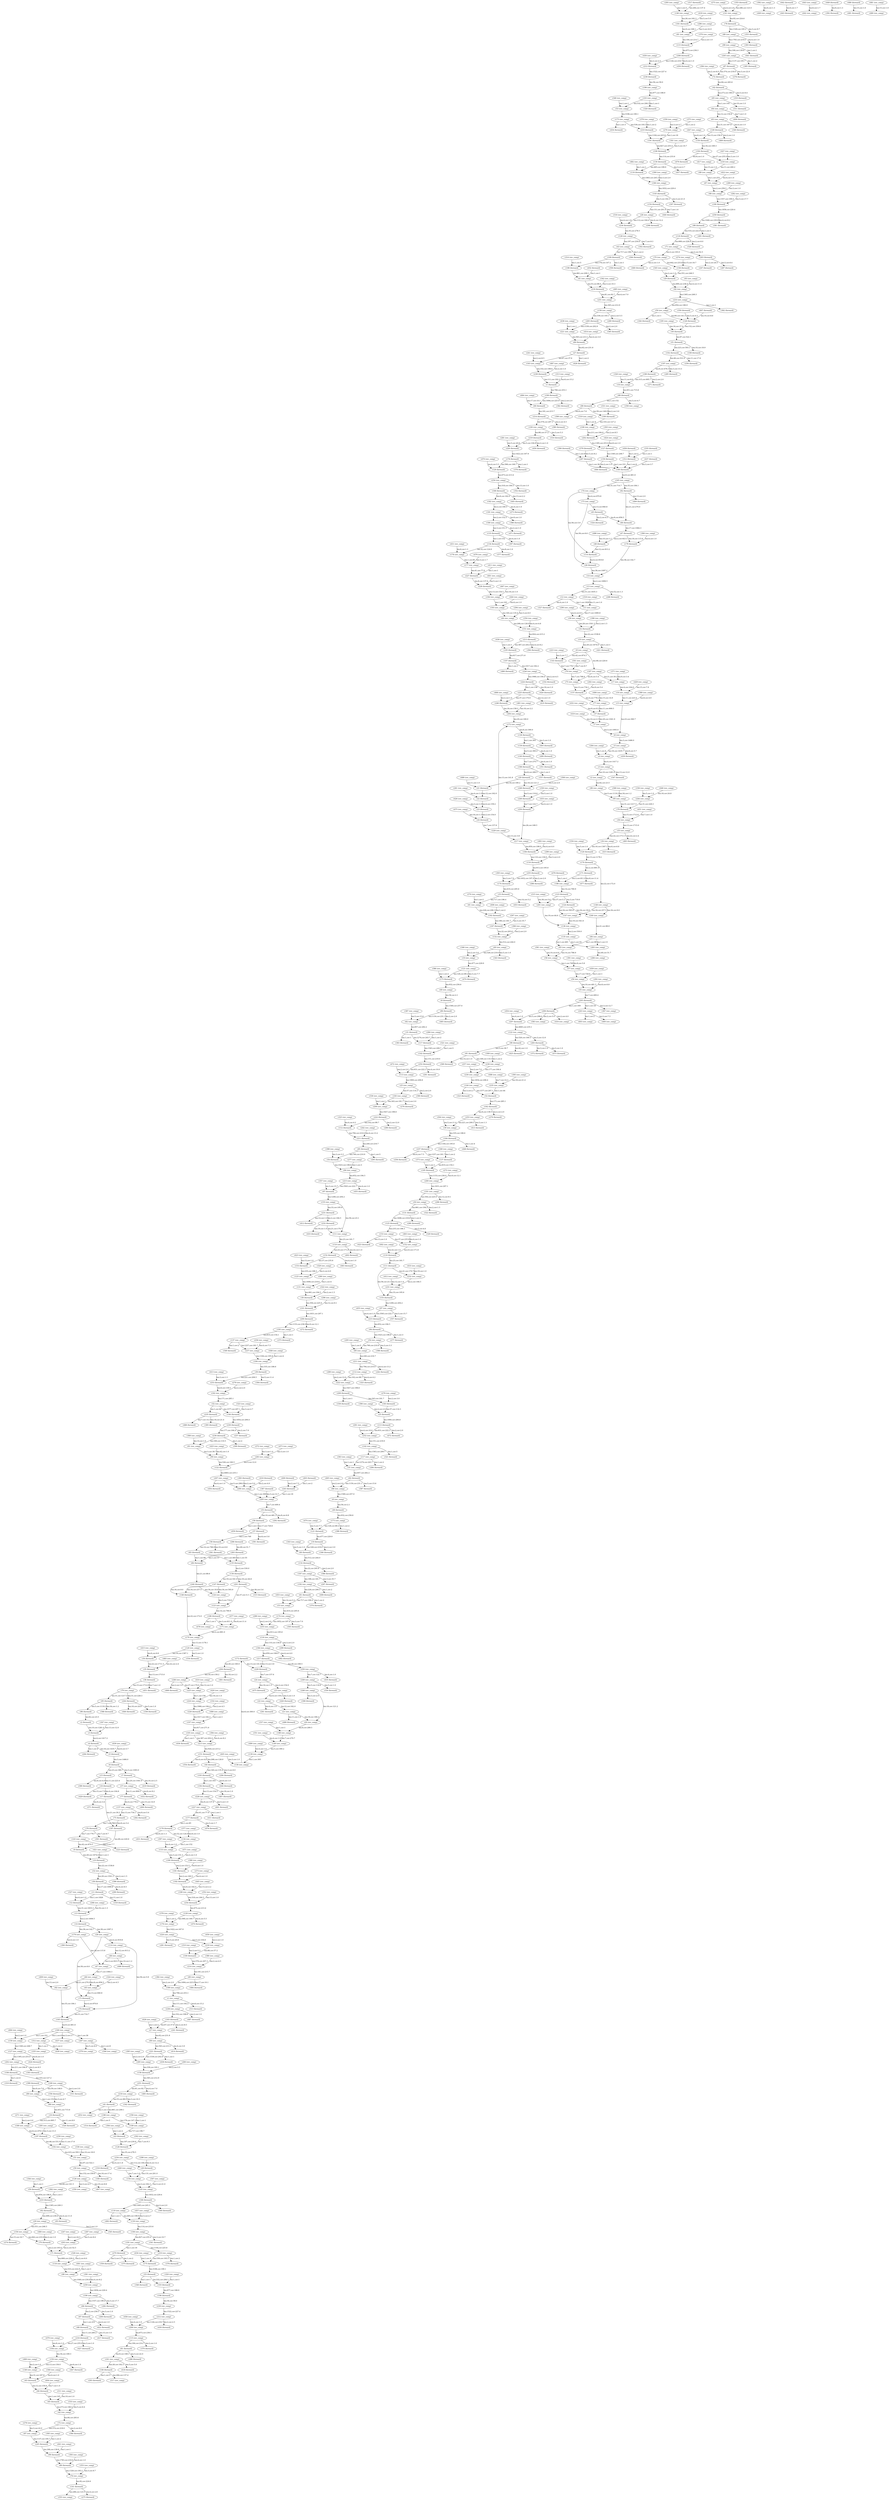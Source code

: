 strict digraph  {
"v1 (forward)";
"v199 (forward)";
"v1 (rev_comp)";
"v238 (rev_comp)";
"v313 (forward)";
"v2 (forward)";
"v3 (forward)";
"v4 (forward)";
"v264 (forward)";
"v5 (forward)";
"v6 (forward)";
"v7 (forward)";
"v15 (forward)";
"v37 (rev_comp)";
"v419 (forward)";
"v7 (rev_comp)";
"v6 (rev_comp)";
"v5 (rev_comp)";
"v4 (rev_comp)";
"v439 (forward)";
"v3 (rev_comp)";
"v2 (rev_comp)";
"v347 (forward)";
"v96 (rev_comp)";
"v8 (forward)";
"v86 (forward)";
"v8 (rev_comp)";
"v49 (forward)";
"v9 (forward)";
"v10 (forward)";
"v32 (rev_comp)";
"v10 (rev_comp)";
"v421 (forward)";
"v9 (rev_comp)";
"v187 (rev_comp)";
"v143 (forward)";
"v11 (forward)";
"v12 (forward)";
"v318 (forward)";
"v13 (forward)";
"v14 (forward)";
"v26 (rev_comp)";
"v179 (rev_comp)";
"v14 (rev_comp)";
"v13 (rev_comp)";
"v12 (rev_comp)";
"v268 (forward)";
"v11 (rev_comp)";
"v327 (forward)";
"v38 (rev_comp)";
"v16 (forward)";
"v389 (forward)";
"v17 (forward)";
"v429 (forward)";
"v371 (forward)";
"v187 (forward)";
"v17 (rev_comp)";
"v16 (rev_comp)";
"v15 (rev_comp)";
"v18 (forward)";
"v189 (rev_comp)";
"v326 (forward)";
"v18 (rev_comp)";
"v88 (forward)";
"v19 (forward)";
"v40 (forward)";
"v346 (forward)";
"v19 (rev_comp)";
"v121 (rev_comp)";
"v20 (forward)";
"v21 (forward)";
"v248 (forward)";
"v22 (forward)";
"v23 (forward)";
"v24 (forward)";
"v229 (rev_comp)";
"v24 (rev_comp)";
"v23 (rev_comp)";
"v475 (forward)";
"v22 (rev_comp)";
"v426 (forward)";
"v21 (rev_comp)";
"v261 (forward)";
"v20 (rev_comp)";
"v489 (forward)";
"v188 (rev_comp)";
"v25 (forward)";
"v113 (forward)";
"v25 (rev_comp)";
"v183 (rev_comp)";
"v390 (forward)";
"v26 (forward)";
"v114 (rev_comp)";
"v73 (forward)";
"v27 (forward)";
"v428 (forward)";
"v163 (rev_comp)";
"v27 (rev_comp)";
"v69 (rev_comp)";
"v28 (forward)";
"v154 (rev_comp)";
"v28 (rev_comp)";
"v234 (forward)";
"v298 (forward)";
"v29 (forward)";
"v92 (rev_comp)";
"v29 (rev_comp)";
"v156 (rev_comp)";
"v345 (forward)";
"v30 (forward)";
"v101 (forward)";
"v30 (rev_comp)";
"v131 (forward)";
"v322 (forward)";
"v31 (forward)";
"v363 (forward)";
"v117 (forward)";
"v31 (rev_comp)";
"v62 (forward)";
"v32 (forward)";
"v38 (forward)";
"v396 (forward)";
"v33 (forward)";
"v61 (rev_comp)";
"v453 (forward)";
"v33 (rev_comp)";
"v174 (rev_comp)";
"v34 (forward)";
"v35 (forward)";
"v36 (forward)";
"v79 (rev_comp)";
"v451 (forward)";
"v36 (rev_comp)";
"v35 (rev_comp)";
"v34 (rev_comp)";
"v483 (forward)";
"v120 (forward)";
"v415 (forward)";
"v37 (forward)";
"v77 (forward)";
"v432 (forward)";
"v290 (forward)";
"v39 (forward)";
"v253 (forward)";
"v304 (forward)";
"v39 (rev_comp)";
"v164 (forward)";
"v132 (forward)";
"v40 (rev_comp)";
"v343 (forward)";
"v41 (forward)";
"v452 (rev_comp)";
"v198 (rev_comp)";
"v41 (rev_comp)";
"v218 (forward)";
"v42 (forward)";
"v65 (rev_comp)";
"v333 (forward)";
"v42 (rev_comp)";
"v72 (rev_comp)";
"v43 (forward)";
"v128 (forward)";
"v43 (rev_comp)";
"v364 (forward)";
"v109 (forward)";
"v44 (forward)";
"v193 (forward)";
"v294 (forward)";
"v44 (rev_comp)";
"v151 (rev_comp)";
"v45 (forward)";
"v46 (forward)";
"v324 (forward)";
"v47 (forward)";
"v48 (forward)";
"v179 (forward)";
"v114 (forward)";
"v48 (rev_comp)";
"v47 (rev_comp)";
"v486 (forward)";
"v46 (rev_comp)";
"v45 (rev_comp)";
"v82 (rev_comp)";
"v173 (rev_comp)";
"v49 (rev_comp)";
"v50 (forward)";
"v51 (forward)";
"v50 (rev_comp)";
"v126 (rev_comp)";
"v185 (forward)";
"v102 (forward)";
"v338 (forward)";
"v51 (rev_comp)";
"v52 (forward)";
"v162 (forward)";
"v52 (rev_comp)";
"v235 (forward)";
"v144 (forward)";
"v53 (forward)";
"v348 (forward)";
"v103 (forward)";
"v53 (rev_comp)";
"v175 (rev_comp)";
"v54 (forward)";
"v94 (rev_comp)";
"v54 (rev_comp)";
"v85 (rev_comp)";
"v398 (forward)";
"v55 (forward)";
"v56 (forward)";
"v292 (forward)";
"v459 (forward)";
"v57 (forward)";
"v58 (forward)";
"v391 (forward)";
"v83 (forward)";
"v361 (forward)";
"v58 (rev_comp)";
"v57 (rev_comp)";
"v56 (rev_comp)";
"v55 (rev_comp)";
"v205 (forward)";
"v59 (forward)";
"v233 (forward)";
"v59 (rev_comp)";
"v344 (forward)";
"v126 (forward)";
"v60 (forward)";
"v214 (forward)";
"v60 (rev_comp)";
"v199 (rev_comp)";
"v484 (forward)";
"v61 (forward)";
"v374 (forward)";
"v192 (forward)";
"v86 (rev_comp)";
"v387 (forward)";
"v62 (rev_comp)";
"v63 (forward)";
"v64 (forward)";
"v65 (forward)";
"v64 (rev_comp)";
"v311 (forward)";
"v63 (rev_comp)";
"v404 (forward)";
"v149 (forward)";
"v340 (forward)";
"v66 (forward)";
"v67 (forward)";
"v269 (forward)";
"v68 (forward)";
"v422 (forward)";
"v216 (forward)";
"v417 (forward)";
"v68 (rev_comp)";
"v67 (rev_comp)";
"v66 (rev_comp)";
"v190 (forward)";
"v69 (forward)";
"v221 (forward)";
"v414 (forward)";
"v70 (forward)";
"v71 (forward)";
"v118 (rev_comp)";
"v71 (rev_comp)";
"v70 (rev_comp)";
"v203 (forward)";
"v156 (forward)";
"v460 (forward)";
"v72 (forward)";
"v87 (rev_comp)";
"v384 (forward)";
"v74 (forward)";
"v165 (forward)";
"v74 (rev_comp)";
"v73 (rev_comp)";
"v75 (forward)";
"v76 (forward)";
"v143 (rev_comp)";
"v301 (forward)";
"v76 (rev_comp)";
"v75 (rev_comp)";
"v157 (forward)";
"v157 (rev_comp)";
"v406 (forward)";
"v77 (rev_comp)";
"v78 (forward)";
"v80 (rev_comp)";
"v353 (forward)";
"v78 (rev_comp)";
"v141 (forward)";
"v79 (forward)";
"v95 (forward)";
"v244 (forward)";
"v80 (forward)";
"v99 (rev_comp)";
"v393 (forward)";
"v81 (forward)";
"v161 (rev_comp)";
"v286 (forward)";
"v81 (rev_comp)";
"v115 (forward)";
"v82 (forward)";
"v409 (forward)";
"v84 (forward)";
"v135 (forward)";
"v240 (forward)";
"v84 (rev_comp)";
"v83 (rev_comp)";
"v263 (rev_comp)";
"v85 (forward)";
"v295 (forward)";
"v211 (rev_comp)";
"v465 (forward)";
"v87 (forward)";
"v278 (forward)";
"v245 (forward)";
"v89 (forward)";
"v356 (rev_comp)";
"v169 (forward)";
"v399 (rev_comp)";
"v89 (rev_comp)";
"v88 (rev_comp)";
"v90 (forward)";
"v91 (forward)";
"v425 (forward)";
"v236 (rev_comp)";
"v369 (forward)";
"v91 (rev_comp)";
"v90 (rev_comp)";
"v122 (forward)";
"v92 (forward)";
"v93 (forward)";
"v93 (rev_comp)";
"v233 (rev_comp)";
"v94 (forward)";
"v277 (forward)";
"v215 (rev_comp)";
"v96 (forward)";
"v368 (forward)";
"v95 (rev_comp)";
"v97 (forward)";
"v155 (rev_comp)";
"v97 (rev_comp)";
"v215 (forward)";
"v357 (forward)";
"v98 (forward)";
"v491 (forward)";
"v118 (forward)";
"v98 (rev_comp)";
"v259 (rev_comp)";
"v99 (forward)";
"v441 (forward)";
"v245 (rev_comp)";
"v100 (forward)";
"v214 (rev_comp)";
"v100 (rev_comp)";
"v219 (forward)";
"v310 (forward)";
"v200 (forward)";
"v101 (rev_comp)";
"v296 (forward)";
"v197 (rev_comp)";
"v256 (forward)";
"v102 (rev_comp)";
"v196 (forward)";
"v103 (rev_comp)";
"v320 (forward)";
"v104 (forward)";
"v216 (rev_comp)";
"v479 (forward)";
"v104 (rev_comp)";
"v150 (rev_comp)";
"v105 (forward)";
"v107 (forward)";
"v105 (rev_comp)";
"v436 (forward)";
"v213 (rev_comp)";
"v106 (forward)";
"v130 (forward)";
"v106 (rev_comp)";
"v191 (rev_comp)";
"v341 (forward)";
"v466 (forward)";
"v226 (rev_comp)";
"v107 (rev_comp)";
"v108 (forward)";
"v319 (forward)";
"v169 (rev_comp)";
"v108 (rev_comp)";
"v202 (forward)";
"v358 (forward)";
"v198 (forward)";
"v109 (rev_comp)";
"v110 (forward)";
"v111 (forward)";
"v232 (rev_comp)";
"v155 (forward)";
"v111 (rev_comp)";
"v110 (rev_comp)";
"v152 (forward)";
"v402 (forward)";
"v112 (forward)";
"v211 (forward)";
"v112 (rev_comp)";
"v222 (rev_comp)";
"v325 (forward)";
"v252 (rev_comp)";
"v472 (forward)";
"v113 (rev_comp)";
"v208 (forward)";
"v115 (rev_comp)";
"v370 (forward)";
"v116 (forward)";
"v255 (forward)";
"v116 (rev_comp)";
"v184 (rev_comp)";
"v299 (forward)";
"v142 (forward)";
"v117 (rev_comp)";
"v284 (forward)";
"v328 (forward)";
"v119 (forward)";
"v166 (rev_comp)";
"v119 (rev_comp)";
"v482 (forward)";
"v130 (rev_comp)";
"v170 (forward)";
"v120 (rev_comp)";
"v334 (forward)";
"v121 (forward)";
"v173 (forward)";
"v474 (forward)";
"v207 (rev_comp)";
"v122 (rev_comp)";
"v283 (forward)";
"v123 (forward)";
"v124 (forward)";
"v201 (rev_comp)";
"v147 (rev_comp)";
"v240 (rev_comp)";
"v124 (rev_comp)";
"v123 (rev_comp)";
"v186 (forward)";
"v125 (forward)";
"v153 (rev_comp)";
"v329 (forward)";
"v125 (rev_comp)";
"v131 (rev_comp)";
"v407 (rev_comp)";
"v350 (rev_comp)";
"v127 (forward)";
"v159 (forward)";
"v127 (rev_comp)";
"v202 (rev_comp)";
"v424 (forward)";
"v234 (rev_comp)";
"v128 (rev_comp)";
"v302 (forward)";
"v129 (forward)";
"v254 (rev_comp)";
"v129 (rev_comp)";
"v176 (rev_comp)";
"v470 (forward)";
"v457 (forward)";
"v280 (forward)";
"v167 (rev_comp)";
"v366 (forward)";
"v132 (rev_comp)";
"v133 (forward)";
"v134 (forward)";
"v397 (forward)";
"v178 (rev_comp)";
"v377 (forward)";
"v134 (rev_comp)";
"v133 (rev_comp)";
"v180 (forward)";
"v136 (forward)";
"v147 (forward)";
"v201 (forward)";
"v136 (rev_comp)";
"v135 (rev_comp)";
"v137 (forward)";
"v195 (forward)";
"v137 (rev_comp)";
"v349 (forward)";
"v237 (rev_comp)";
"v138 (forward)";
"v139 (forward)";
"v405 (forward)";
"v140 (forward)";
"v490 (forward)";
"v188 (forward)";
"v351 (forward)";
"v140 (rev_comp)";
"v139 (rev_comp)";
"v138 (rev_comp)";
"v172 (forward)";
"v355 (rev_comp)";
"v275 (forward)";
"v141 (rev_comp)";
"v252 (forward)";
"v142 (rev_comp)";
"v321 (forward)";
"v223 (forward)";
"v230 (forward)";
"v144 (rev_comp)";
"v323 (forward)";
"v145 (forward)";
"v154 (forward)";
"v307 (forward)";
"v145 (rev_comp)";
"v166 (forward)";
"v146 (forward)";
"v293 (forward)";
"v317 (rev_comp)";
"v146 (rev_comp)";
"v161 (forward)";
"v148 (forward)";
"v170 (rev_comp)";
"v148 (rev_comp)";
"v150 (forward)";
"v469 (forward)";
"v149 (rev_comp)";
"v447 (forward)";
"v151 (forward)";
"v354 (forward)";
"v213 (forward)";
"v153 (forward)";
"v463 (forward)";
"v152 (rev_comp)";
"v423 (forward)";
"v440 (forward)";
"v231 (forward)";
"v274 (forward)";
"v262 (forward)";
"v158 (forward)";
"v251 (forward)";
"v158 (rev_comp)";
"v265 (forward)";
"v260 (forward)";
"v160 (forward)";
"v464 (forward)";
"v165 (rev_comp)";
"v160 (rev_comp)";
"v159 (rev_comp)";
"v267 (rev_comp)";
"v312 (rev_comp)";
"v437 (rev_comp)";
"v418 (forward)";
"v253 (rev_comp)";
"v279 (forward)";
"v162 (rev_comp)";
"v163 (forward)";
"v241 (forward)";
"v238 (forward)";
"v448 (forward)";
"v237 (forward)";
"v164 (rev_comp)";
"v300 (forward)";
"v167 (forward)";
"v192 (rev_comp)";
"v297 (forward)";
"v168 (forward)";
"v182 (rev_comp)";
"v445 (forward)";
"v168 (rev_comp)";
"v254 (forward)";
"v331 (forward)";
"v171 (forward)";
"v186 (rev_comp)";
"v477 (forward)";
"v171 (rev_comp)";
"v204 (forward)";
"v229 (forward)";
"v172 (rev_comp)";
"v386 (forward)";
"v174 (forward)";
"v255 (rev_comp)";
"v305 (forward)";
"v175 (forward)";
"v434 (forward)";
"v210 (forward)";
"v176 (forward)";
"v378 (forward)";
"v220 (rev_comp)";
"v177 (forward)";
"v178 (forward)";
"v476 (forward)";
"v431 (forward)";
"v177 (rev_comp)";
"v227 (forward)";
"v360 (forward)";
"v181 (forward)";
"v182 (forward)";
"v181 (rev_comp)";
"v273 (forward)";
"v180 (rev_comp)";
"v388 (forward)";
"v471 (forward)";
"v183 (forward)";
"v209 (rev_comp)";
"v276 (forward)";
"v184 (forward)";
"v217 (forward)";
"v462 (forward)";
"v185 (rev_comp)";
"v478 (rev_comp)";
"v337 (forward)";
"v189 (forward)";
"v271 (forward)";
"v197 (forward)";
"v259 (forward)";
"v190 (rev_comp)";
"v282 (forward)";
"v191 (forward)";
"v270 (forward)";
"v210 (rev_comp)";
"v408 (forward)";
"v194 (forward)";
"v444 (forward)";
"v228 (rev_comp)";
"v467 (forward)";
"v194 (rev_comp)";
"v193 (rev_comp)";
"v200 (rev_comp)";
"v195 (rev_comp)";
"v373 (forward)";
"v239 (rev_comp)";
"v196 (rev_comp)";
"v285 (forward)";
"v314 (forward)";
"v382 (forward)";
"v272 (forward)";
"v315 (forward)";
"v303 (forward)";
"v287 (forward)";
"v247 (forward)";
"v203 (rev_comp)";
"v246 (rev_comp)";
"v461 (forward)";
"v204 (rev_comp)";
"v206 (forward)";
"v243 (rev_comp)";
"v367 (rev_comp)";
"v207 (forward)";
"v383 (rev_comp)";
"v416 (rev_comp)";
"v206 (rev_comp)";
"v454 (forward)";
"v205 (rev_comp)";
"v212 (forward)";
"v456 (forward)";
"v208 (rev_comp)";
"v209 (forward)";
"v339 (forward)";
"v222 (forward)";
"v376 (forward)";
"v242 (forward)";
"v239 (forward)";
"v212 (rev_comp)";
"v430 (forward)";
"v394 (forward)";
"v380 (forward)";
"v455 (forward)";
"v427 (forward)";
"v250 (rev_comp)";
"v217 (rev_comp)";
"v251 (rev_comp)";
"v218 (rev_comp)";
"v342 (forward)";
"v220 (forward)";
"v450 (forward)";
"v219 (rev_comp)";
"v281 (forward)";
"v438 (forward)";
"v265 (rev_comp)";
"v221 (rev_comp)";
"v289 (forward)";
"v223 (rev_comp)";
"v224 (forward)";
"v225 (forward)";
"v420 (forward)";
"v246 (forward)";
"v410 (forward)";
"v225 (rev_comp)";
"v224 (rev_comp)";
"v226 (forward)";
"v332 (forward)";
"v228 (forward)";
"v227 (rev_comp)";
"v401 (forward)";
"v411 (forward)";
"v236 (forward)";
"v257 (forward)";
"v230 (rev_comp)";
"v232 (forward)";
"v412 (forward)";
"v433 (forward)";
"v231 (rev_comp)";
"v362 (forward)";
"v316 (forward)";
"v488 (forward)";
"v395 (forward)";
"v235 (rev_comp)";
"v309 (forward)";
"v258 (forward)";
"v487 (forward)";
"v241 (rev_comp)";
"v242 (rev_comp)";
"v243 (forward)";
"v403 (rev_comp)";
"v400 (rev_comp)";
"v446 (forward)";
"v336 (forward)";
"v244 (rev_comp)";
"v365 (forward)";
"v468 (forward)";
"v247 (rev_comp)";
"v249 (forward)";
"v250 (forward)";
"v249 (rev_comp)";
"v435 (forward)";
"v248 (rev_comp)";
"v330 (forward)";
"v308 (forward)";
"v485 (forward)";
"v291 (forward)";
"v413 (forward)";
"v352 (forward)";
"v288 (forward)";
"v256 (rev_comp)";
"v257 (rev_comp)";
"v258 (rev_comp)";
"v381 (forward)";
"v260 (rev_comp)";
"v261 (rev_comp)";
"v262 (rev_comp)";
"v263 (forward)";
"v266 (rev_comp)";
"v264 (rev_comp)";
"v385 (forward)";
"v266 (forward)";
"v267 (forward)";
"v306 (rev_comp)";
"v379 (rev_comp)";
"v268 (rev_comp)";
"v269 (rev_comp)";
"v375 (forward)";
"v359 (forward)";
"v270 (rev_comp)";
"v271 (rev_comp)";
"v272 (rev_comp)";
"v273 (rev_comp)";
"v274 (rev_comp)";
"v275 (rev_comp)";
"v276 (rev_comp)";
"v277 (rev_comp)";
"v278 (rev_comp)";
"v279 (rev_comp)";
"v280 (rev_comp)";
"v281 (rev_comp)";
"v282 (rev_comp)";
"v372 (forward)";
"v473 (forward)";
"v283 (rev_comp)";
"v284 (rev_comp)";
"v285 (rev_comp)";
"v286 (rev_comp)";
"v287 (rev_comp)";
"v288 (rev_comp)";
"v289 (rev_comp)";
"v290 (rev_comp)";
"v291 (rev_comp)";
"v292 (rev_comp)";
"v293 (rev_comp)";
"v294 (rev_comp)";
"v295 (rev_comp)";
"v296 (rev_comp)";
"v297 (rev_comp)";
"v298 (rev_comp)";
"v299 (rev_comp)";
"v300 (rev_comp)";
"v301 (rev_comp)";
"v302 (rev_comp)";
"v303 (rev_comp)";
"v304 (rev_comp)";
"v305 (rev_comp)";
"v306 (forward)";
"v307 (rev_comp)";
"v308 (rev_comp)";
"v309 (rev_comp)";
"v310 (rev_comp)";
"v311 (rev_comp)";
"v312 (forward)";
"v335 (rev_comp)";
"v458 (rev_comp)";
"v313 (rev_comp)";
"v314 (rev_comp)";
"v315 (rev_comp)";
"v316 (rev_comp)";
"v317 (forward)";
"v318 (rev_comp)";
"v319 (rev_comp)";
"v320 (rev_comp)";
"v321 (rev_comp)";
"v322 (rev_comp)";
"v323 (rev_comp)";
"v324 (rev_comp)";
"v325 (rev_comp)";
"v326 (rev_comp)";
"v327 (rev_comp)";
"v328 (rev_comp)";
"v329 (rev_comp)";
"v330 (rev_comp)";
"v331 (rev_comp)";
"v332 (rev_comp)";
"v333 (rev_comp)";
"v334 (rev_comp)";
"v335 (forward)";
"v336 (rev_comp)";
"v337 (rev_comp)";
"v338 (rev_comp)";
"v339 (rev_comp)";
"v340 (rev_comp)";
"v341 (rev_comp)";
"v342 (rev_comp)";
"v343 (rev_comp)";
"v344 (rev_comp)";
"v345 (rev_comp)";
"v346 (rev_comp)";
"v347 (rev_comp)";
"v348 (rev_comp)";
"v349 (rev_comp)";
"v350 (forward)";
"v351 (rev_comp)";
"v352 (rev_comp)";
"v353 (rev_comp)";
"v354 (rev_comp)";
"v355 (forward)";
"v356 (forward)";
"v357 (rev_comp)";
"v358 (rev_comp)";
"v359 (rev_comp)";
"v360 (rev_comp)";
"v361 (rev_comp)";
"v362 (rev_comp)";
"v363 (rev_comp)";
"v364 (rev_comp)";
"v365 (rev_comp)";
"v366 (rev_comp)";
"v367 (forward)";
"v368 (rev_comp)";
"v369 (rev_comp)";
"v370 (rev_comp)";
"v371 (rev_comp)";
"v372 (rev_comp)";
"v373 (rev_comp)";
"v374 (rev_comp)";
"v375 (rev_comp)";
"v376 (rev_comp)";
"v377 (rev_comp)";
"v378 (rev_comp)";
"v379 (forward)";
"v380 (rev_comp)";
"v381 (rev_comp)";
"v382 (rev_comp)";
"v383 (forward)";
"v384 (rev_comp)";
"v385 (rev_comp)";
"v386 (rev_comp)";
"v387 (rev_comp)";
"v388 (rev_comp)";
"v389 (rev_comp)";
"v390 (rev_comp)";
"v391 (rev_comp)";
"v392 (rev_comp)";
"v449 (rev_comp)";
"v393 (rev_comp)";
"v394 (rev_comp)";
"v395 (rev_comp)";
"v396 (rev_comp)";
"v397 (rev_comp)";
"v398 (rev_comp)";
"v399 (forward)";
"v400 (forward)";
"v401 (rev_comp)";
"v402 (rev_comp)";
"v403 (forward)";
"v404 (rev_comp)";
"v405 (rev_comp)";
"v406 (rev_comp)";
"v407 (forward)";
"v408 (rev_comp)";
"v409 (rev_comp)";
"v410 (rev_comp)";
"v411 (rev_comp)";
"v412 (rev_comp)";
"v413 (rev_comp)";
"v414 (rev_comp)";
"v415 (rev_comp)";
"v416 (forward)";
"v417 (rev_comp)";
"v418 (rev_comp)";
"v419 (rev_comp)";
"v420 (rev_comp)";
"v421 (rev_comp)";
"v422 (rev_comp)";
"v423 (rev_comp)";
"v424 (rev_comp)";
"v425 (rev_comp)";
"v426 (rev_comp)";
"v427 (rev_comp)";
"v428 (rev_comp)";
"v429 (rev_comp)";
"v430 (rev_comp)";
"v431 (rev_comp)";
"v432 (rev_comp)";
"v433 (rev_comp)";
"v434 (rev_comp)";
"v435 (rev_comp)";
"v436 (rev_comp)";
"v437 (forward)";
"v438 (rev_comp)";
"v439 (rev_comp)";
"v440 (rev_comp)";
"v441 (rev_comp)";
"v442 (forward)";
"v443 (forward)";
"v443 (rev_comp)";
"v442 (rev_comp)";
"v444 (rev_comp)";
"v445 (rev_comp)";
"v446 (rev_comp)";
"v447 (rev_comp)";
"v448 (rev_comp)";
"v449 (forward)";
"v392 (forward)";
"v450 (rev_comp)";
"v451 (rev_comp)";
"v452 (forward)";
"v453 (rev_comp)";
"v454 (rev_comp)";
"v455 (rev_comp)";
"v456 (rev_comp)";
"v457 (rev_comp)";
"v458 (forward)";
"v459 (rev_comp)";
"v460 (rev_comp)";
"v461 (rev_comp)";
"v462 (rev_comp)";
"v463 (rev_comp)";
"v464 (rev_comp)";
"v465 (rev_comp)";
"v466 (rev_comp)";
"v467 (rev_comp)";
"v468 (rev_comp)";
"v469 (rev_comp)";
"v470 (rev_comp)";
"v471 (rev_comp)";
"v472 (rev_comp)";
"v473 (rev_comp)";
"v474 (rev_comp)";
"v475 (rev_comp)";
"v476 (rev_comp)";
"v477 (rev_comp)";
"v478 (forward)";
"v479 (rev_comp)";
"v480 (forward)";
"v481 (forward)";
"v481 (rev_comp)";
"v480 (rev_comp)";
"v482 (rev_comp)";
"v483 (rev_comp)";
"v484 (rev_comp)";
"v485 (rev_comp)";
"v486 (rev_comp)";
"v487 (rev_comp)";
"v488 (rev_comp)";
"v489 (rev_comp)";
"v490 (rev_comp)";
"v491 (rev_comp)";
"v1 (forward)" -> "v199 (forward)"  [label="len:766,cov:253.1"];
"v199 (forward)" -> "v60 (forward)"  [label="len:1694,cov:225.9"];
"v199 (forward)" -> "v382 (forward)"  [label="len:2,cov:2.0"];
"v1 (rev_comp)" -> "v238 (rev_comp)"  [label="len:111,cov:192.2"];
"v1 (rev_comp)" -> "v313 (forward)"  [label="len:6,cov:15.2"];
"v238 (rev_comp)" -> "v163 (forward)"  [label="len:332,cov:198.6"];
"v238 (rev_comp)" -> "v487 (forward)"  [label="len:2,cov:1.0"];
"v2 (forward)" -> "v3 (forward)"  [label="len:10,cov:1281.0"];
"v3 (forward)" -> "v4 (forward)"  [label="len:4,cov:1417.2"];
"v4 (forward)" -> "v264 (forward)"  [label="len:1,cov:4"];
"v4 (forward)" -> "v5 (forward)"  [label="len:16,cov:1435.7"];
"v5 (forward)" -> "v6 (forward)"  [label="len:3,cov:1466.0"];
"v6 (forward)" -> "v7 (forward)"  [label="len:3,cov:1093.0"];
"v6 (forward)" -> "v15 (forward)"  [label="len:23,cov:360.7"];
"v7 (forward)" -> "v37 (rev_comp)"  [label="len:20,cov:1041.9"];
"v7 (forward)" -> "v419 (forward)"  [label="len:10,cov:2.5"];
"v15 (forward)" -> "v16 (forward)"  [label="len:11,cov:223.4"];
"v15 (forward)" -> "v389 (forward)"  [label="len:8,cov:4.9"];
"v37 (rev_comp)" -> "v77 (forward)"  [label="len:11,cov:909.5"];
"v37 (rev_comp)" -> "v432 (forward)"  [label="len:8,cov:9.2"];
"v7 (rev_comp)" -> "v6 (rev_comp)"  [label="len:3,cov:1093.0"];
"v6 (rev_comp)" -> "v5 (rev_comp)"  [label="len:3,cov:1466.0"];
"v5 (rev_comp)" -> "v4 (rev_comp)"  [label="len:16,cov:1435.7"];
"v5 (rev_comp)" -> "v439 (forward)"  [label="len:6,cov:5.7"];
"v4 (rev_comp)" -> "v3 (rev_comp)"  [label="len:4,cov:1417.2"];
"v3 (rev_comp)" -> "v2 (rev_comp)"  [label="len:10,cov:1281.0"];
"v3 (rev_comp)" -> "v347 (forward)"  [label="len:13,cov:12.0"];
"v2 (rev_comp)" -> "v96 (rev_comp)"  [label="len:62,cov:23.5"];
"v96 (rev_comp)" -> "v95 (rev_comp)"  [label="len:5,cov:1119.2"];
"v8 (forward)" -> "v86 (forward)"  [label="len:1560,cov:257.0"];
"v86 (forward)" -> "v62 (rev_comp)"  [label="len:1150,cov:231.1"];
"v86 (forward)" -> "v465 (forward)"  [label="len:2,cov:2.0"];
"v8 (rev_comp)" -> "v49 (forward)"  [label="len:56,cov:2.1"];
"v49 (forward)" -> "v173 (rev_comp)"  [label="len:932,cov:256.8"];
"v9 (forward)" -> "v10 (forward)"  [label="len:29,cov:1674.0"];
"v10 (forward)" -> "v32 (rev_comp)"  [label="len:22,cov:1538.8"];
"v32 (rev_comp)" -> "v38 (forward)"  [label="len:29,cov:1501.3"];
"v32 (rev_comp)" -> "v396 (forward)"  [label="len:2,cov:1.5"];
"v10 (rev_comp)" -> "v421 (forward)"  [label="len:1,cov:1"];
"v10 (rev_comp)" -> "v9 (rev_comp)"  [label="len:29,cov:1674.0"];
"v9 (rev_comp)" -> "v187 (rev_comp)"  [label="len:48,cov:220.6"];
"v9 (rev_comp)" -> "v143 (forward)"  [label="len:42,cov:874.5"];
"v187 (rev_comp)" -> "v17 (rev_comp)"  [label="len:21,cov:30.2"];
"v187 (rev_comp)" -> "v75 (rev_comp)"  [label="len:8,cov:5.4"];
"v143 (forward)" -> "v76 (rev_comp)"  [label="len:7,cov:776.7"];
"v11 (forward)" -> "v12 (forward)"  [label="len:1,cov:1826"];
"v11 (forward)" -> "v318 (forward)"  [label="len:11,cov:1.0"];
"v12 (forward)" -> "v13 (forward)"  [label="len:31,cov:1835.3"];
"v13 (forward)" -> "v14 (forward)"  [label="len:2,cov:1606.5"];
"v14 (forward)" -> "v26 (rev_comp)"  [label="len:38,cov:1097.2"];
"v14 (forward)" -> "v179 (rev_comp)"  [label="len:38,cov:142.7"];
"v26 (rev_comp)" -> "v114 (rev_comp)"  [label="len:4,cov:919.8"];
"v26 (rev_comp)" -> "v73 (forward)"  [label="len:56,cov:6.6"];
"v179 (rev_comp)" -> "v47 (rev_comp)"  [label="len:18,cov:115.8"];
"v179 (rev_comp)" -> "v360 (forward)"  [label="len:4,cov:1.0"];
"v14 (rev_comp)" -> "v13 (rev_comp)"  [label="len:2,cov:1606.5"];
"v13 (rev_comp)" -> "v12 (rev_comp)"  [label="len:31,cov:1835.3"];
"v13 (rev_comp)" -> "v268 (forward)"  [label="len:52,cov:1.3"];
"v12 (rev_comp)" -> "v11 (rev_comp)"  [label="len:1,cov:1826"];
"v12 (rev_comp)" -> "v327 (forward)"  [label="len:4,cov:1.0"];
"v11 (rev_comp)" -> "v38 (rev_comp)"  [label="len:17,cov:1690.8"];
"v38 (rev_comp)" -> "v32 (forward)"  [label="len:29,cov:1501.3"];
"v16 (forward)" -> "v17 (forward)"  [label="len:4,cov:104.8"];
"v16 (forward)" -> "v429 (forward)"  [label="len:15,cov:7.9"];
"v17 (forward)" -> "v371 (forward)"  [label="len:9,cov:3.4"];
"v17 (forward)" -> "v187 (forward)"  [label="len:21,cov:30.2"];
"v187 (forward)" -> "v9 (forward)"  [label="len:48,cov:220.6"];
"v17 (rev_comp)" -> "v16 (rev_comp)"  [label="len:4,cov:104.8"];
"v16 (rev_comp)" -> "v15 (rev_comp)"  [label="len:11,cov:223.4"];
"v15 (rev_comp)" -> "v6 (rev_comp)"  [label="len:23,cov:360.7"];
"v18 (forward)" -> "v189 (rev_comp)"  [label="len:315,cov:695.7"];
"v18 (forward)" -> "v326 (forward)"  [label="len:11,cov:8.9"];
"v189 (rev_comp)" -> "v197 (forward)"  [label="len:6,cov:476.3"];
"v18 (rev_comp)" -> "v88 (forward)"  [label="len:451,cov:715.6"];
"v88 (forward)" -> "v89 (forward)"  [label="len:1,cov:152"];
"v88 (forward)" -> "v356 (rev_comp)"  [label="len:3,cov:4.7"];
"v19 (forward)" -> "v40 (forward)"  [label="len:328,cov:219.0"];
"v19 (forward)" -> "v346 (forward)"  [label="len:2,cov:3.0"];
"v40 (forward)" -> "v132 (forward)"  [label="len:512,cov:244.0"];
"v19 (rev_comp)" -> "v121 (rev_comp)"  [label="len:477,cov:229.9"];
"v121 (rev_comp)" -> "v173 (forward)"  [label="len:126,cov:89.2"];
"v121 (rev_comp)" -> "v474 (forward)"  [label="len:3,cov:7.7"];
"v20 (forward)" -> "v21 (forward)"  [label="len:18,cov:180.2"];
"v20 (forward)" -> "v248 (forward)"  [label="len:18,cov:121.2"];
"v21 (forward)" -> "v22 (forward)"  [label="len:12,cov:162.0"];
"v248 (forward)" -> "v249 (forward)"  [label="len:5,cov:116.6"];
"v22 (forward)" -> "v23 (forward)"  [label="len:4,cov:159.2"];
"v23 (forward)" -> "v24 (forward)"  [label="len:2,cov:154.0"];
"v24 (forward)" -> "v229 (rev_comp)"  [label="len:7,cov:157.6"];
"v229 (rev_comp)" -> "v172 (rev_comp)"  [label="len:13,cov:141.8"];
"v229 (rev_comp)" -> "v217 (rev_comp)"  [label="len:13,cov:3.8"];
"v24 (rev_comp)" -> "v23 (rev_comp)"  [label="len:2,cov:154.0"];
"v24 (rev_comp)" -> "v475 (forward)"  [label="len:16,cov:1.5"];
"v23 (rev_comp)" -> "v22 (rev_comp)"  [label="len:4,cov:159.2"];
"v23 (rev_comp)" -> "v426 (forward)"  [label="len:3,cov:1.0"];
"v22 (rev_comp)" -> "v21 (rev_comp)"  [label="len:12,cov:162.0"];
"v22 (rev_comp)" -> "v261 (forward)"  [label="len:4,cov:1.0"];
"v21 (rev_comp)" -> "v20 (rev_comp)"  [label="len:18,cov:180.2"];
"v21 (rev_comp)" -> "v489 (forward)"  [label="len:11,cov:1.0"];
"v20 (rev_comp)" -> "v188 (rev_comp)"  [label="len:8,cov:289.5"];
"v188 (rev_comp)" -> "v140 (rev_comp)"  [label="len:7,cov:270.7"];
"v25 (forward)" -> "v113 (forward)"  [label="len:1900,cov:206.8"];
"v113 (forward)" -> "v252 (rev_comp)"  [label="len:631,cov:222.3"];
"v113 (forward)" -> "v472 (forward)"  [label="len:2,cov:2.0"];
"v25 (rev_comp)" -> "v183 (rev_comp)"  [label="len:57,cov:114.3"];
"v25 (rev_comp)" -> "v390 (forward)"  [label="len:2,cov:2.0"];
"v183 (rev_comp)" -> "v209 (rev_comp)"  [label="len:343,cov:191.7"];
"v183 (rev_comp)" -> "v276 (forward)"  [label="len:2,cov:3.0"];
"v26 (forward)" -> "v14 (rev_comp)"  [label="len:38,cov:1097.2"];
"v114 (rev_comp)" -> "v48 (rev_comp)"  [label="len:12,cov:913.2"];
"v114 (rev_comp)" -> "v74 (forward)"  [label="len:56,cov:5.9"];
"v73 (forward)" -> "v74 (forward)"  [label="len:4,cov:970.8"];
"v27 (forward)" -> "v428 (forward)"  [label="len:1,cov:2"];
"v27 (forward)" -> "v163 (rev_comp)"  [label="len:67,cov:37.6"];
"v163 (rev_comp)" -> "v238 (forward)"  [label="len:332,cov:198.6"];
"v27 (rev_comp)" -> "v69 (rev_comp)"  [label="len:62,cov:231.8"];
"v69 (rev_comp)" -> "v221 (forward)"  [label="len:563,cov:213.1"];
"v69 (rev_comp)" -> "v414 (forward)"  [label="len:4,cov:3.0"];
"v28 (forward)" -> "v154 (rev_comp)"  [label="len:131,cov:201.0"];
"v154 (rev_comp)" -> "v145 (rev_comp)"  [label="len:3,cov:162.3"];
"v28 (rev_comp)" -> "v234 (forward)"  [label="len:112,cov:164.4"];
"v28 (rev_comp)" -> "v298 (forward)"  [label="len:4,cov:12.2"];
"v234 (forward)" -> "v128 (rev_comp)"  [label="len:35,cov:278.5"];
"v29 (forward)" -> "v92 (rev_comp)"  [label="len:499,cov:236.4"];
"v92 (rev_comp)" -> "v233 (rev_comp)"  [label="len:1365,cov:249.3"];
"v29 (rev_comp)" -> "v156 (rev_comp)"  [label="len:551,cov:246.5"];
"v29 (rev_comp)" -> "v345 (forward)"  [label="len:2,cov:1.0"];
"v156 (rev_comp)" -> "v70 (forward)"  [label="len:642,cov:233.8"];
"v156 (rev_comp)" -> "v274 (forward)"  [label="len:15,cov:16.7"];
"v30 (forward)" -> "v101 (forward)"  [label="len:356,cov:225.0"];
"v101 (forward)" -> "v200 (forward)"  [label="len:1631,cov:207.1"];
"v30 (rev_comp)" -> "v131 (forward)"  [label="len:661,cov:194.5"];
"v30 (rev_comp)" -> "v322 (forward)"  [label="len:2,cov:1.5"];
"v131 (forward)" -> "v280 (forward)"  [label="len:1,cov:4"];
"v131 (forward)" -> "v125 (forward)"  [label="len:1608,cov:218.6"];
"v31 (forward)" -> "v363 (forward)"  [label="len:1,cov:1"];
"v31 (forward)" -> "v117 (forward)"  [label="len:1274,cov:243.7"];
"v117 (forward)" -> "v142 (forward)"  [label="len:1563,cov:209.7"];
"v31 (rev_comp)" -> "v62 (forward)"  [label="len:857,cov:262.2"];
"v62 (forward)" -> "v86 (rev_comp)"  [label="len:1150,cov:231.1"];
"v62 (forward)" -> "v387 (forward)"  [label="len:5,cov:15.6"];
"v32 (forward)" -> "v10 (rev_comp)"  [label="len:22,cov:1538.8"];
"v38 (forward)" -> "v11 (forward)"  [label="len:17,cov:1690.8"];
"v38 (forward)" -> "v290 (forward)"  [label="len:4,cov:6.5"];
"v33 (forward)" -> "v61 (rev_comp)"  [label="len:717,cov:196.4"];
"v33 (forward)" -> "v453 (forward)"  [label="len:14,cov:5.2"];
"v61 (rev_comp)" -> "v192 (forward)"  [label="len:226,cov:206.3"];
"v33 (rev_comp)" -> "v174 (rev_comp)"  [label="len:410,cov:205.6"];
"v174 (rev_comp)" -> "v255 (rev_comp)"  [label="len:1652,cov:197.4"];
"v174 (rev_comp)" -> "v305 (forward)"  [label="len:3,cov:7.0"];
"v34 (forward)" -> "v35 (forward)"  [label="len:22,cov:1711.5"];
"v35 (forward)" -> "v36 (forward)"  [label="len:13,cov:1715.0"];
"v36 (forward)" -> "v79 (rev_comp)"  [label="len:15,cov:1712.6"];
"v36 (forward)" -> "v451 (forward)"  [label="len:7,cov:1.0"];
"v79 (rev_comp)" -> "v95 (forward)"  [label="len:31,cov:1217.5"];
"v79 (rev_comp)" -> "v244 (forward)"  [label="len:31,cov:228.3"];
"v36 (rev_comp)" -> "v35 (rev_comp)"  [label="len:13,cov:1715.0"];
"v35 (rev_comp)" -> "v34 (rev_comp)"  [label="len:22,cov:1711.5"];
"v35 (rev_comp)" -> "v483 (forward)"  [label="len:22,cov:2.4"];
"v34 (rev_comp)" -> "v120 (forward)"  [label="len:16,cov:1367.1"];
"v34 (rev_comp)" -> "v415 (forward)"  [label="len:6,cov:6.8"];
"v120 (forward)" -> "v170 (forward)"  [label="len:13,cov:1178.1"];
"v37 (forward)" -> "v7 (rev_comp)"  [label="len:20,cov:1041.9"];
"v77 (forward)" -> "v157 (rev_comp)"  [label="len:4,cov:778.2"];
"v77 (forward)" -> "v406 (forward)"  [label="len:15,cov:14.9"];
"v39 (forward)" -> "v253 (forward)"  [label="len:221,cov:209.5"];
"v39 (forward)" -> "v304 (forward)"  [label="len:5,cov:11.4"];
"v253 (forward)" -> "v162 (rev_comp)"  [label="len:6,cov:139.5"];
"v39 (rev_comp)" -> "v164 (forward)"  [label="len:335,cov:186.6"];
"v164 (forward)" -> "v448 (forward)"  [label="len:1,cov:4"];
"v164 (forward)" -> "v237 (forward)"  [label="len:1164,cov:195.8"];
"v132 (forward)" -> "v167 (rev_comp)"  [label="len:22,cov:205.8"];
"v132 (forward)" -> "v366 (forward)"  [label="len:2,cov:2.0"];
"v40 (rev_comp)" -> "v19 (rev_comp)"  [label="len:328,cov:219.0"];
"v40 (rev_comp)" -> "v343 (forward)"  [label="len:5,cov:1.0"];
"v41 (forward)" -> "v452 (rev_comp)"  [label="len:1,cov:1"];
"v41 (forward)" -> "v198 (rev_comp)"  [label="len:861,cov:209.1"];
"v198 (rev_comp)" -> "v314 (forward)"  [label="len:1,cov:5"];
"v198 (rev_comp)" -> "v109 (rev_comp)"  [label="len:178,cov:147.2"];
"v41 (rev_comp)" -> "v218 (forward)"  [label="len:53,cov:86.0"];
"v218 (forward)" -> "v251 (rev_comp)"  [label="len:81,cov:92.7"];
"v42 (forward)" -> "v65 (rev_comp)"  [label="len:273,cov:166.4"];
"v42 (forward)" -> "v333 (forward)"  [label="len:5,cov:6.4"];
"v65 (rev_comp)" -> "v64 (rev_comp)"  [label="len:1,cov:145"];
"v65 (rev_comp)" -> "v311 (forward)"  [label="len:10,cov:1.0"];
"v42 (rev_comp)" -> "v72 (rev_comp)"  [label="len:84,cov:283.6"];
"v72 (rev_comp)" -> "v87 (rev_comp)"  [label="len:374,cov:218.0"];
"v72 (rev_comp)" -> "v384 (forward)"  [label="len:2,cov:6.0"];
"v43 (forward)" -> "v128 (forward)"  [label="len:197,cov:230.8"];
"v128 (forward)" -> "v234 (rev_comp)"  [label="len:35,cov:278.5"];
"v43 (rev_comp)" -> "v364 (forward)"  [label="len:1,cov:2"];
"v43 (rev_comp)" -> "v109 (forward)"  [label="len:717,cov:196.7"];
"v109 (forward)" -> "v358 (forward)"  [label="len:1,cov:1"];
"v109 (forward)" -> "v198 (forward)"  [label="len:178,cov:147.2"];
"v44 (forward)" -> "v193 (forward)"  [label="len:140,cov:135.4"];
"v44 (forward)" -> "v294 (forward)"  [label="len:3,cov:6.0"];
"v193 (forward)" -> "v194 (forward)"  [label="len:1,cov:163"];
"v193 (forward)" -> "v444 (forward)"  [label="len:6,cov:1.0"];
"v44 (rev_comp)" -> "v151 (rev_comp)"  [label="len:268,cov:126.9"];
"v151 (rev_comp)" -> "v213 (forward)"  [label="len:924,cov:215.2"];
"v45 (forward)" -> "v46 (forward)"  [label="len:8,cov:856.5"];
"v45 (forward)" -> "v324 (forward)"  [label="len:2,cov:4.5"];
"v46 (forward)" -> "v47 (forward)"  [label="len:17,cov:1064.3"];
"v47 (forward)" -> "v48 (forward)"  [label="len:2,cov:923.5"];
"v47 (forward)" -> "v179 (forward)"  [label="len:18,cov:115.8"];
"v48 (forward)" -> "v114 (forward)"  [label="len:12,cov:913.2"];
"v179 (forward)" -> "v14 (rev_comp)"  [label="len:38,cov:142.7"];
"v114 (forward)" -> "v26 (forward)"  [label="len:4,cov:919.8"];
"v48 (rev_comp)" -> "v47 (rev_comp)"  [label="len:2,cov:923.5"];
"v48 (rev_comp)" -> "v486 (forward)"  [label="len:10,cov:1.2"];
"v47 (rev_comp)" -> "v46 (rev_comp)"  [label="len:17,cov:1064.3"];
"v46 (rev_comp)" -> "v45 (rev_comp)"  [label="len:8,cov:856.5"];
"v46 (rev_comp)" -> "v82 (rev_comp)"  [label="len:21,cov:270.0"];
"v45 (rev_comp)" -> "v73 (forward)"  [label="len:13,cov:940.8"];
"v82 (rev_comp)" -> "v165 (forward)"  [label="len:35,cov:184.1"];
"v173 (rev_comp)" -> "v386 (forward)"  [label="len:1,cov:2"];
"v173 (rev_comp)" -> "v121 (forward)"  [label="len:126,cov:89.2"];
"v49 (rev_comp)" -> "v8 (forward)"  [label="len:56,cov:2.1"];
"v50 (forward)" -> "v51 (forward)"  [label="len:97,cov:522.1"];
"v51 (forward)" -> "v102 (forward)"  [label="len:223,cov:593.1"];
"v51 (forward)" -> "v338 (forward)"  [label="len:10,cov:18.9"];
"v50 (rev_comp)" -> "v126 (rev_comp)"  [label="len:152,cov:359.6"];
"v50 (rev_comp)" -> "v185 (forward)"  [label="len:16,cov:17.4"];
"v126 (rev_comp)" -> "v59 (forward)"  [label="len:60,cov:141.5"];
"v126 (rev_comp)" -> "v407 (rev_comp)"  [label="len:10,cov:8.6"];
"v126 (rev_comp)" -> "v350 (rev_comp)"  [label="len:3,cov:4.3"];
"v102 (forward)" -> "v197 (rev_comp)"  [label="len:46,cov:531.9"];
"v102 (forward)" -> "v256 (forward)"  [label="len:11,cov:17.6"];
"v51 (rev_comp)" -> "v50 (rev_comp)"  [label="len:97,cov:522.1"];
"v52 (forward)" -> "v162 (forward)"  [label="len:171,cov:285.1"];
"v162 (forward)" -> "v253 (rev_comp)"  [label="len:6,cov:139.5"];
"v162 (forward)" -> "v279 (forward)"  [label="len:2,cov:2.0"];
"v52 (rev_comp)" -> "v235 (forward)"  [label="len:1,cov:44"];
"v52 (rev_comp)" -> "v144 (forward)"  [label="len:1577,cov:207.1"];
"v235 (forward)" -> "v488 (forward)"  [label="len:7,cov:14.3"];
"v235 (forward)" -> "v395 (forward)"  [label="len:18,cov:21.4"];
"v144 (forward)" -> "v230 (forward)"  [label="len:1854,cov:206.4"];
"v53 (forward)" -> "v348 (forward)"  [label="len:1,cov:1"];
"v53 (forward)" -> "v103 (forward)"  [label="len:532,cov:206.3"];
"v103 (forward)" -> "v196 (forward)"  [label="len:977,cov:188.9"];
"v53 (rev_comp)" -> "v175 (rev_comp)"  [label="len:3196,cov:190.1"];
"v175 (rev_comp)" -> "v434 (forward)"  [label="len:1,cov:3"];
"v175 (rev_comp)" -> "v210 (forward)"  [label="len:539,cov:193.5"];
"v54 (forward)" -> "v94 (rev_comp)"  [label="len:1023,cov:196.8"];
"v94 (rev_comp)" -> "v215 (rev_comp)"  [label="len:652,cov:194.5"];
"v54 (rev_comp)" -> "v85 (rev_comp)"  [label="len:790,cov:210.9"];
"v54 (rev_comp)" -> "v398 (forward)"  [label="len:3,cov:3.3"];
"v85 (rev_comp)" -> "v211 (rev_comp)"  [label="len:240,cov:216.7"];
"v55 (forward)" -> "v56 (forward)"  [label="len:10,cov:481.5"];
"v55 (forward)" -> "v292 (forward)"  [label="len:8,cov:6.8"];
"v56 (forward)" -> "v459 (forward)"  [label="len:1,cov:1"];
"v56 (forward)" -> "v57 (forward)"  [label="len:17,cov:726.6"];
"v57 (forward)" -> "v58 (forward)"  [label="len:1,cov:749"];
"v57 (forward)" -> "v391 (forward)"  [label="len:8,cov:5.8"];
"v58 (forward)" -> "v83 (forward)"  [label="len:14,cov:786.9"];
"v58 (forward)" -> "v361 (forward)"  [label="len:10,cov:6.8"];
"v83 (forward)" -> "v84 (forward)"  [label="len:1,cov:99"];
"v83 (forward)" -> "v135 (forward)"  [label="len:1,cov:483"];
"v58 (rev_comp)" -> "v57 (rev_comp)"  [label="len:1,cov:749"];
"v57 (rev_comp)" -> "v56 (rev_comp)"  [label="len:17,cov:726.6"];
"v56 (rev_comp)" -> "v55 (rev_comp)"  [label="len:10,cov:481.5"];
"v55 (rev_comp)" -> "v205 (forward)"  [label="len:7,cov:400.4"];
"v205 (forward)" -> "v206 (forward)"  [label="len:1,cov:309"];
"v205 (forward)" -> "v243 (rev_comp)"  [label="len:1,cov:18"];
"v205 (forward)" -> "v367 (rev_comp)"  [label="len:3,cov:12.7"];
"v59 (forward)" -> "v233 (forward)"  [label="len:954,cov:186.9"];
"v233 (forward)" -> "v92 (forward)"  [label="len:1365,cov:249.3"];
"v59 (rev_comp)" -> "v344 (forward)"  [label="len:1,cov:1"];
"v59 (rev_comp)" -> "v126 (forward)"  [label="len:60,cov:141.5"];
"v126 (forward)" -> "v50 (forward)"  [label="len:152,cov:359.6"];
"v60 (forward)" -> "v214 (forward)"  [label="len:181,cov:215.7"];
"v214 (forward)" -> "v100 (rev_comp)"  [label="len:576,cov:207.3"];
"v214 (forward)" -> "v380 (forward)"  [label="len:2,cov:4.5"];
"v60 (rev_comp)" -> "v199 (rev_comp)"  [label="len:1694,cov:225.9"];
"v60 (rev_comp)" -> "v484 (forward)"  [label="len:17,cov:10.1"];
"v199 (rev_comp)" -> "v1 (rev_comp)"  [label="len:766,cov:253.1"];
"v61 (forward)" -> "v374 (forward)"  [label="len:1,cov:2"];
"v61 (forward)" -> "v33 (rev_comp)"  [label="len:717,cov:196.4"];
"v192 (forward)" -> "v167 (forward)"  [label="len:186,cov:181.7"];
"v86 (rev_comp)" -> "v8 (rev_comp)"  [label="len:1560,cov:257.0"];
"v62 (rev_comp)" -> "v31 (forward)"  [label="len:857,cov:262.2"];
"v63 (forward)" -> "v64 (forward)"  [label="len:12,cov:150.6"];
"v64 (forward)" -> "v65 (forward)"  [label="len:1,cov:145"];
"v65 (forward)" -> "v42 (rev_comp)"  [label="len:273,cov:166.4"];
"v64 (rev_comp)" -> "v63 (rev_comp)"  [label="len:12,cov:150.6"];
"v64 (rev_comp)" -> "v404 (forward)"  [label="len:7,cov:1.0"];
"v63 (rev_comp)" -> "v149 (forward)"  [label="len:31,cov:167.8"];
"v63 (rev_comp)" -> "v340 (forward)"  [label="len:4,cov:1.0"];
"v149 (forward)" -> "v150 (forward)"  [label="len:13,cov:156.0"];
"v149 (forward)" -> "v469 (forward)"  [label="len:2,cov:1.0"];
"v66 (forward)" -> "v67 (forward)"  [label="len:2,cov:258.5"];
"v66 (forward)" -> "v269 (forward)"  [label="len:3,cov:1.0"];
"v67 (forward)" -> "v68 (forward)"  [label="len:1,cov:253"];
"v67 (forward)" -> "v422 (forward)"  [label="len:4,cov:1.0"];
"v68 (forward)" -> "v216 (forward)"  [label="len:11,cov:260.2"];
"v68 (forward)" -> "v417 (forward)"  [label="len:15,cov:1.0"];
"v216 (forward)" -> "v104 (rev_comp)"  [label="len:27,cov:255.0"];
"v216 (forward)" -> "v427 (forward)"  [label="len:3,cov:1.0"];
"v68 (rev_comp)" -> "v67 (rev_comp)"  [label="len:1,cov:253"];
"v67 (rev_comp)" -> "v66 (rev_comp)"  [label="len:2,cov:258.5"];
"v66 (rev_comp)" -> "v190 (forward)"  [label="len:1557,cov:199.4"];
"v190 (forward)" -> "v259 (forward)"  [label="len:1858,cov:220.4"];
"v69 (forward)" -> "v27 (forward)"  [label="len:62,cov:231.8"];
"v221 (forward)" -> "v438 (forward)"  [label="len:1,cov:1"];
"v221 (forward)" -> "v265 (rev_comp)"  [label="len:1539,cov:202.9"];
"v70 (forward)" -> "v71 (forward)"  [label="len:2,cov:193.0"];
"v71 (forward)" -> "v118 (rev_comp)"  [label="len:669,cov:228.4"];
"v118 (rev_comp)" -> "v98 (rev_comp)"  [label="len:533,cov:222.9"];
"v71 (rev_comp)" -> "v70 (rev_comp)"  [label="len:2,cov:193.0"];
"v71 (rev_comp)" -> "v203 (forward)"  [label="len:2,cov:52.5"];
"v70 (rev_comp)" -> "v156 (forward)"  [label="len:642,cov:233.8"];
"v70 (rev_comp)" -> "v460 (forward)"  [label="len:2,cov:1.0"];
"v203 (forward)" -> "v287 (forward)"  [label="len:5,cov:8.4"];
"v203 (forward)" -> "v247 (forward)"  [label="len:2,cov:24.5"];
"v156 (forward)" -> "v29 (forward)"  [label="len:551,cov:246.5"];
"v72 (forward)" -> "v42 (forward)"  [label="len:84,cov:283.6"];
"v87 (rev_comp)" -> "v245 (forward)"  [label="len:1137,cov:195.7"];
"v74 (forward)" -> "v165 (forward)"  [label="len:31,cov:714.7"];
"v165 (forward)" -> "v160 (rev_comp)"  [label="len:9,cov:461.6"];
"v74 (rev_comp)" -> "v73 (rev_comp)"  [label="len:4,cov:970.8"];
"v74 (rev_comp)" -> "v114 (forward)"  [label="len:56,cov:5.9"];
"v73 (rev_comp)" -> "v45 (forward)"  [label="len:13,cov:940.8"];
"v73 (rev_comp)" -> "v26 (forward)"  [label="len:56,cov:6.6"];
"v75 (forward)" -> "v76 (forward)"  [label="len:7,cov:788.9"];
"v75 (forward)" -> "v187 (forward)"  [label="len:8,cov:5.4"];
"v76 (forward)" -> "v143 (rev_comp)"  [label="len:7,cov:776.7"];
"v76 (forward)" -> "v301 (forward)"  [label="len:7,cov:9.7"];
"v143 (rev_comp)" -> "v9 (forward)"  [label="len:42,cov:874.5"];
"v143 (rev_comp)" -> "v223 (forward)"  [label="len:3,cov:7.7"];
"v76 (rev_comp)" -> "v75 (rev_comp)"  [label="len:7,cov:788.9"];
"v75 (rev_comp)" -> "v157 (forward)"  [label="len:13,cov:734.1"];
"v157 (forward)" -> "v77 (rev_comp)"  [label="len:4,cov:778.2"];
"v157 (rev_comp)" -> "v75 (forward)"  [label="len:13,cov:734.1"];
"v157 (rev_comp)" -> "v262 (forward)"  [label="len:9,cov:5.4"];
"v77 (rev_comp)" -> "v37 (forward)"  [label="len:11,cov:909.5"];
"v78 (forward)" -> "v80 (rev_comp)"  [label="len:1329,cov:195.2"];
"v78 (forward)" -> "v353 (forward)"  [label="len:3,cov:9.7"];
"v80 (rev_comp)" -> "v99 (rev_comp)"  [label="len:1783,cov:219.0"];
"v80 (rev_comp)" -> "v393 (forward)"  [label="len:4,cov:1.0"];
"v78 (rev_comp)" -> "v141 (forward)"  [label="len:92,cov:224.6"];
"v141 (forward)" -> "v355 (rev_comp)"  [label="len:286,cov:123.5"];
"v141 (forward)" -> "v275 (forward)"  [label="len:4,cov:2.8"];
"v79 (forward)" -> "v36 (rev_comp)"  [label="len:15,cov:1712.6"];
"v95 (forward)" -> "v96 (forward)"  [label="len:5,cov:1119.2"];
"v95 (forward)" -> "v368 (forward)"  [label="len:34,cov:1.2"];
"v244 (forward)" -> "v446 (forward)"  [label="len:16,cov:24.8"];
"v244 (forward)" -> "v336 (forward)"  [label="len:5,cov:1.0"];
"v80 (forward)" -> "v78 (rev_comp)"  [label="len:1329,cov:195.2"];
"v99 (rev_comp)" -> "v441 (forward)"  [label="len:1,cov:1"];
"v99 (rev_comp)" -> "v245 (rev_comp)"  [label="len:166,cov:139.8"];
"v81 (forward)" -> "v161 (rev_comp)"  [label="len:9,cov:168.1"];
"v81 (forward)" -> "v286 (forward)"  [label="len:3,cov:22.0"];
"v161 (rev_comp)" -> "v146 (forward)"  [label="len:26,cov:162.3"];
"v161 (rev_comp)" -> "v418 (forward)"  [label="len:3,cov:5.0"];
"v81 (rev_comp)" -> "v115 (forward)"  [label="len:184,cov:214.7"];
"v115 (forward)" -> "v208 (forward)"  [label="len:873,cov:238.3"];
"v82 (forward)" -> "v46 (forward)"  [label="len:21,cov:270.0"];
"v82 (forward)" -> "v409 (forward)"  [label="len:13,cov:2.0"];
"v84 (forward)" -> "v240 (forward)"  [label="len:21,cov:88.6"];
"v135 (forward)" -> "v136 (forward)"  [label="len:2,cov:530.0"];
"v240 (forward)" -> "v124 (rev_comp)"  [label="len:34,cov:18.6"];
"v240 (forward)" -> "v148 (forward)"  [label="len:34,cov:9.0"];
"v84 (rev_comp)" -> "v83 (rev_comp)"  [label="len:1,cov:99"];
"v84 (rev_comp)" -> "v263 (rev_comp)"  [label="len:1,cov:13"];
"v83 (rev_comp)" -> "v58 (rev_comp)"  [label="len:14,cov:786.9"];
"v263 (rev_comp)" -> "v266 (rev_comp)"  [label="len:49,cov:51.7"];
"v85 (forward)" -> "v295 (forward)"  [label="len:1,cov:5"];
"v85 (forward)" -> "v54 (forward)"  [label="len:790,cov:210.9"];
"v211 (rev_comp)" -> "v112 (rev_comp)"  [label="len:794,cov:210.0"];
"v211 (rev_comp)" -> "v242 (forward)"  [label="len:4,cov:13.2"];
"v87 (forward)" -> "v72 (forward)"  [label="len:374,cov:218.0"];
"v87 (forward)" -> "v278 (forward)"  [label="len:3,cov:22.0"];
"v245 (forward)" -> "v99 (forward)"  [label="len:166,cov:139.8"];
"v89 (forward)" -> "v169 (forward)"  [label="len:59,cov:148.0"];
"v89 (forward)" -> "v399 (rev_comp)"  [label="len:9,cov:7.6"];
"v169 (forward)" -> "v108 (rev_comp)"  [label="len:103,cov:127.2"];
"v89 (rev_comp)" -> "v88 (rev_comp)"  [label="len:1,cov:152"];
"v88 (rev_comp)" -> "v18 (forward)"  [label="len:451,cov:715.6"];
"v90 (forward)" -> "v91 (forward)"  [label="len:3,cov:39.7"];
"v90 (forward)" -> "v425 (forward)"  [label="len:42,cov:1.0"];
"v91 (forward)" -> "v236 (rev_comp)"  [label="len:169,cov:110.5"];
"v91 (forward)" -> "v369 (forward)"  [label="len:14,cov:1.0"];
"v236 (rev_comp)" -> "v230 (rev_comp)"  [label="len:177,cov:164.4"];
"v91 (rev_comp)" -> "v90 (rev_comp)"  [label="len:3,cov:39.7"];
"v90 (rev_comp)" -> "v122 (forward)"  [label="len:526,cov:160.5"];
"v122 (forward)" -> "v207 (rev_comp)"  [label="len:4683,cov:235.1"];
"v92 (forward)" -> "v29 (rev_comp)"  [label="len:499,cov:236.4"];
"v92 (forward)" -> "v93 (forward)"  [label="len:4,cov:11.0"];
"v93 (rev_comp)" -> "v92 (rev_comp)"  [label="len:4,cov:11.0"];
"v233 (rev_comp)" -> "v362 (forward)"  [label="len:1,cov:1"];
"v233 (rev_comp)" -> "v59 (rev_comp)"  [label="len:954,cov:186.9"];
"v94 (forward)" -> "v277 (forward)"  [label="len:1,cov:3"];
"v94 (forward)" -> "v54 (rev_comp)"  [label="len:1023,cov:196.8"];
"v215 (rev_comp)" -> "v97 (forward)"  [label="len:3563,cov:222.7"];
"v215 (rev_comp)" -> "v455 (forward)"  [label="len:4,cov:1.0"];
"v96 (forward)" -> "v2 (forward)"  [label="len:62,cov:23.5"];
"v95 (rev_comp)" -> "v79 (forward)"  [label="len:31,cov:1217.5"];
"v97 (forward)" -> "v155 (rev_comp)"  [label="len:1206,cov:204.2"];
"v155 (rev_comp)" -> "v231 (forward)"  [label="len:33,cov:195.6"];
"v155 (rev_comp)" -> "v111 (rev_comp)"  [label="len:56,cov:23.1"];
"v97 (rev_comp)" -> "v215 (forward)"  [label="len:3563,cov:222.7"];
"v97 (rev_comp)" -> "v357 (forward)"  [label="len:3,cov:15.7"];
"v215 (forward)" -> "v94 (forward)"  [label="len:652,cov:194.5"];
"v98 (forward)" -> "v491 (forward)"  [label="len:1,cov:1"];
"v98 (forward)" -> "v118 (forward)"  [label="len:533,cov:222.9"];
"v118 (forward)" -> "v71 (rev_comp)"  [label="len:669,cov:228.4"];
"v118 (forward)" -> "v328 (forward)"  [label="len:2,cov:6.0"];
"v98 (rev_comp)" -> "v259 (rev_comp)"  [label="len:1040,cov:230.8"];
"v259 (rev_comp)" -> "v190 (rev_comp)"  [label="len:1858,cov:220.4"];
"v99 (forward)" -> "v80 (forward)"  [label="len:1783,cov:219.0"];
"v245 (rev_comp)" -> "v365 (forward)"  [label="len:1,cov:2"];
"v245 (rev_comp)" -> "v87 (forward)"  [label="len:1137,cov:195.7"];
"v100 (forward)" -> "v214 (rev_comp)"  [label="len:576,cov:207.3"];
"v214 (rev_comp)" -> "v60 (rev_comp)"  [label="len:181,cov:215.7"];
"v100 (rev_comp)" -> "v219 (forward)"  [label="len:86,cov:57.2"];
"v100 (rev_comp)" -> "v310 (forward)"  [label="len:3,cov:5.3"];
"v219 (forward)" -> "v220 (forward)"  [label="len:5,cov:104.8"];
"v219 (forward)" -> "v450 (forward)"  [label="len:2,cov:1.0"];
"v200 (forward)" -> "v195 (rev_comp)"  [label="len:1153,cov:236.9"];
"v200 (forward)" -> "v272 (forward)"  [label="len:9,cov:12.1"];
"v101 (rev_comp)" -> "v30 (rev_comp)"  [label="len:356,cov:225.0"];
"v101 (rev_comp)" -> "v296 (forward)"  [label="len:12,cov:9.1"];
"v197 (rev_comp)" -> "v189 (forward)"  [label="len:6,cov:476.3"];
"v197 (rev_comp)" -> "v285 (forward)"  [label="len:3,cov:13.3"];
"v102 (rev_comp)" -> "v51 (rev_comp)"  [label="len:223,cov:593.1"];
"v196 (forward)" -> "v239 (rev_comp)"  [label="len:56,cov:59.0"];
"v103 (rev_comp)" -> "v320 (forward)"  [label="len:1,cov:1"];
"v103 (rev_comp)" -> "v53 (rev_comp)"  [label="len:532,cov:206.3"];
"v104 (forward)" -> "v216 (rev_comp)"  [label="len:27,cov:255.0"];
"v104 (forward)" -> "v479 (forward)"  [label="len:8,cov:1.0"];
"v216 (rev_comp)" -> "v68 (rev_comp)"  [label="len:11,cov:260.2"];
"v104 (rev_comp)" -> "v150 (rev_comp)"  [label="len:34,cov:169.3"];
"v150 (rev_comp)" -> "v149 (rev_comp)"  [label="len:13,cov:156.0"];
"v150 (rev_comp)" -> "v447 (forward)"  [label="len:6,cov:1.0"];
"v105 (forward)" -> "v107 (forward)"  [label="len:617,cov:271.6"];
"v107 (forward)" -> "v466 (forward)"  [label="len:1,cov:1"];
"v107 (forward)" -> "v226 (rev_comp)"  [label="len:1017,cov:182.2"];
"v105 (rev_comp)" -> "v436 (forward)"  [label="len:1,cov:1"];
"v105 (rev_comp)" -> "v213 (rev_comp)"  [label="len:367,cov:202.4"];
"v213 (rev_comp)" -> "v151 (forward)"  [label="len:924,cov:215.2"];
"v106 (forward)" -> "v130 (forward)"  [label="len:114,cov:233.6"];
"v130 (forward)" -> "v119 (forward)"  [label="len:465,cov:199.9"];
"v130 (forward)" -> "v457 (forward)"  [label="len:3,cov:2.7"];
"v106 (rev_comp)" -> "v191 (rev_comp)"  [label="len:827,cov:255.4"];
"v106 (rev_comp)" -> "v341 (forward)"  [label="len:3,cov:10.7"];
"v191 (rev_comp)" -> "v270 (forward)"  [label="len:1,cov:18"];
"v191 (rev_comp)" -> "v210 (rev_comp)"  [label="len:1104,cov:225.8"];
"v226 (rev_comp)" -> "v224 (forward)"  [label="len:1966,cov:194.4"];
"v226 (rev_comp)" -> "v332 (forward)"  [label="len:2,cov:4.5"];
"v107 (rev_comp)" -> "v105 (rev_comp)"  [label="len:617,cov:271.6"];
"v108 (forward)" -> "v319 (forward)"  [label="len:1,cov:4"];
"v108 (forward)" -> "v169 (rev_comp)"  [label="len:103,cov:127.2"];
"v169 (rev_comp)" -> "v89 (rev_comp)"  [label="len:59,cov:148.0"];
"v169 (rev_comp)" -> "v331 (forward)"  [label="len:2,cov:3.0"];
"v108 (rev_comp)" -> "v202 (forward)"  [label="len:211,cov:184.9"];
"v202 (forward)" -> "v127 (forward)"  [label="len:1395,cov:253.0"];
"v198 (forward)" -> "v41 (rev_comp)"  [label="len:861,cov:209.1"];
"v109 (rev_comp)" -> "v43 (forward)"  [label="len:717,cov:196.7"];
"v110 (forward)" -> "v111 (forward)"  [label="len:23,cov:161.7"];
"v111 (forward)" -> "v232 (rev_comp)"  [label="len:21,cov:170.7"];
"v111 (forward)" -> "v155 (forward)"  [label="len:56,cov:23.1"];
"v232 (rev_comp)" -> "v231 (rev_comp)"  [label="len:2,cov:184.5"];
"v155 (forward)" -> "v97 (rev_comp)"  [label="len:1206,cov:204.2"];
"v111 (rev_comp)" -> "v110 (rev_comp)"  [label="len:23,cov:161.7"];
"v110 (rev_comp)" -> "v152 (forward)"  [label="len:23,cov:171.8"];
"v110 (rev_comp)" -> "v402 (forward)"  [label="len:22,cov:1.0"];
"v152 (forward)" -> "v153 (forward)"  [label="len:37,cov:235.8"];
"v152 (forward)" -> "v463 (forward)"  [label="len:4,cov:1.0"];
"v112 (forward)" -> "v211 (forward)"  [label="len:794,cov:210.0"];
"v211 (forward)" -> "v85 (forward)"  [label="len:240,cov:216.7"];
"v112 (rev_comp)" -> "v222 (rev_comp)"  [label="len:102,cov:99.7"];
"v112 (rev_comp)" -> "v325 (forward)"  [label="len:4,cov:4.2"];
"v222 (rev_comp)" -> "v209 (forward)"  [label="len:1927,cov:198.6"];
"v252 (rev_comp)" -> "v142 (rev_comp)"  [label="len:151,cov:219.0"];
"v113 (rev_comp)" -> "v25 (rev_comp)"  [label="len:1900,cov:206.8"];
"v208 (forward)" -> "v212 (forward)"  [label="len:1144,cov:216.7"];
"v208 (forward)" -> "v456 (forward)"  [label="len:4,cov:1.0"];
"v115 (rev_comp)" -> "v81 (forward)"  [label="len:184,cov:214.7"];
"v115 (rev_comp)" -> "v370 (forward)"  [label="len:2,cov:1.0"];
"v116 (forward)" -> "v255 (forward)"  [label="len:913,cov:195.6"];
"v255 (forward)" -> "v174 (forward)"  [label="len:1652,cov:197.4"];
"v255 (forward)" -> "v288 (forward)"  [label="len:2,cov:2.0"];
"v116 (rev_comp)" -> "v184 (rev_comp)"  [label="len:110,cov:136.8"];
"v116 (rev_comp)" -> "v299 (forward)"  [label="len:3,cov:2.0"];
"v184 (rev_comp)" -> "v217 (forward)"  [label="len:850,cov:198.0"];
"v184 (rev_comp)" -> "v462 (forward)"  [label="len:4,cov:4.0"];
"v142 (forward)" -> "v252 (forward)"  [label="len:151,cov:219.0"];
"v117 (rev_comp)" -> "v284 (forward)"  [label="len:1,cov:2"];
"v117 (rev_comp)" -> "v31 (rev_comp)"  [label="len:1274,cov:243.7"];
"v119 (forward)" -> "v166 (rev_comp)"  [label="len:1063,cov:245.3"];
"v166 (rev_comp)" -> "v145 (forward)"  [label="len:1832,cov:229.4"];
"v119 (rev_comp)" -> "v482 (forward)"  [label="len:1,cov:1"];
"v119 (rev_comp)" -> "v130 (rev_comp)"  [label="len:465,cov:199.9"];
"v130 (rev_comp)" -> "v106 (rev_comp)"  [label="len:114,cov:233.6"];
"v170 (forward)" -> "v148 (rev_comp)"  [label="len:22,cov:172.0"];
"v170 (forward)" -> "v171 (forward)"  [label="len:2,cov:891.0"];
"v120 (rev_comp)" -> "v34 (forward)"  [label="len:16,cov:1367.1"];
"v120 (rev_comp)" -> "v334 (forward)"  [label="len:5,cov:1.0"];
"v121 (forward)" -> "v19 (forward)"  [label="len:477,cov:229.9"];
"v173 (forward)" -> "v49 (rev_comp)"  [label="len:932,cov:256.8"];
"v207 (rev_comp)" -> "v206 (rev_comp)"  [label="len:5,cov:298.0"];
"v207 (rev_comp)" -> "v454 (forward)"  [label="len:4,cov:1.0"];
"v122 (rev_comp)" -> "v90 (forward)"  [label="len:526,cov:160.5"];
"v122 (rev_comp)" -> "v283 (forward)"  [label="len:3,cov:12.0"];
"v283 (forward)" -> "v372 (forward)"  [label="len:3,cov:1.0"];
"v283 (forward)" -> "v473 (forward)"  [label="len:3,cov:1.0"];
"v123 (forward)" -> "v124 (forward)"  [label="len:3,cov:719.0"];
"v123 (forward)" -> "v201 (rev_comp)"  [label="len:37,cov:5.3"];
"v124 (forward)" -> "v147 (rev_comp)"  [label="len:34,cov:593.9"];
"v124 (forward)" -> "v240 (rev_comp)"  [label="len:34,cov:18.6"];
"v201 (rev_comp)" -> "v136 (rev_comp)"  [label="len:19,cov:44.6"];
"v147 (rev_comp)" -> "v136 (rev_comp)"  [label="len:19,cov:541.6"];
"v240 (rev_comp)" -> "v84 (rev_comp)"  [label="len:21,cov:88.6"];
"v124 (rev_comp)" -> "v123 (rev_comp)"  [label="len:3,cov:719.0"];
"v123 (rev_comp)" -> "v186 (forward)"  [label="len:14,cov:760.9"];
"v186 (forward)" -> "v478 (rev_comp)"  [label="len:1,cov:1"];
"v186 (forward)" -> "v171 (rev_comp)"  [label="len:3,cov:811.0"];
"v125 (forward)" -> "v153 (rev_comp)"  [label="len:235,cov:186.3"];
"v125 (forward)" -> "v329 (forward)"  [label="len:2,cov:4.0"];
"v153 (rev_comp)" -> "v152 (rev_comp)"  [label="len:37,cov:235.8"];
"v153 (rev_comp)" -> "v423 (forward)"  [label="len:13,cov:1.0"];
"v125 (rev_comp)" -> "v131 (rev_comp)"  [label="len:1608,cov:218.6"];
"v131 (rev_comp)" -> "v30 (forward)"  [label="len:661,cov:194.5"];
"v127 (forward)" -> "v159 (forward)"  [label="len:1349,cov:248.7"];
"v159 (forward)" -> "v160 (forward)"  [label="len:1,cov:331"];
"v159 (forward)" -> "v464 (forward)"  [label="len:2,cov:1.0"];
"v127 (rev_comp)" -> "v202 (rev_comp)"  [label="len:1395,cov:253.0"];
"v127 (rev_comp)" -> "v424 (forward)"  [label="len:8,cov:1.0"];
"v202 (rev_comp)" -> "v108 (forward)"  [label="len:211,cov:184.9"];
"v202 (rev_comp)" -> "v303 (forward)"  [label="len:2,cov:8.5"];
"v234 (rev_comp)" -> "v28 (forward)"  [label="len:112,cov:164.4"];
"v234 (rev_comp)" -> "v316 (forward)"  [label="len:4,cov:1.8"];
"v128 (rev_comp)" -> "v43 (rev_comp)"  [label="len:197,cov:230.8"];
"v128 (rev_comp)" -> "v302 (forward)"  [label="len:7,cov:9.3"];
"v129 (forward)" -> "v254 (rev_comp)"  [label="len:475,cov:213.4"];
"v254 (rev_comp)" -> "v168 (forward)"  [label="len:318,cov:184.5"];
"v254 (rev_comp)" -> "v352 (forward)"  [label="len:13,cov:1.0"];
"v129 (rev_comp)" -> "v176 (rev_comp)"  [label="len:598,cov:160.7"];
"v129 (rev_comp)" -> "v470 (forward)"  [label="len:4,cov:5.5"];
"v176 (rev_comp)" -> "v220 (rev_comp)"  [label="len:1422,cov:167.9"];
"v167 (rev_comp)" -> "v192 (rev_comp)"  [label="len:186,cov:181.7"];
"v167 (rev_comp)" -> "v297 (forward)"  [label="len:3,cov:35.7"];
"v132 (rev_comp)" -> "v40 (rev_comp)"  [label="len:512,cov:244.0"];
"v133 (forward)" -> "v134 (forward)"  [label="len:1,cov:152"];
"v133 (forward)" -> "v397 (forward)"  [label="len:4,cov:1.0"];
"v134 (forward)" -> "v178 (rev_comp)"  [label="len:32,cov:124.9"];
"v134 (forward)" -> "v377 (forward)"  [label="len:8,cov:1.0"];
"v178 (rev_comp)" -> "v177 (rev_comp)"  [label="len:1,cov:85"];
"v134 (rev_comp)" -> "v133 (rev_comp)"  [label="len:1,cov:152"];
"v133 (rev_comp)" -> "v180 (forward)"  [label="len:3,cov:151.3"];
"v180 (forward)" -> "v181 (forward)"  [label="len:2,cov:152.5"];
"v136 (forward)" -> "v147 (forward)"  [label="len:19,cov:541.6"];
"v136 (forward)" -> "v201 (forward)"  [label="len:19,cov:44.6"];
"v147 (forward)" -> "v124 (rev_comp)"  [label="len:34,cov:593.9"];
"v147 (forward)" -> "v148 (forward)"  [label="len:34,cov:257.5"];
"v201 (forward)" -> "v123 (rev_comp)"  [label="len:37,cov:5.3"];
"v201 (forward)" -> "v315 (forward)"  [label="len:36,cov:5.6"];
"v136 (rev_comp)" -> "v135 (rev_comp)"  [label="len:2,cov:530.0"];
"v135 (rev_comp)" -> "v83 (rev_comp)"  [label="len:1,cov:483"];
"v135 (rev_comp)" -> "v263 (rev_comp)"  [label="len:1,cov:55"];
"v137 (forward)" -> "v195 (forward)"  [label="len:810,cov:154.1"];
"v195 (forward)" -> "v200 (rev_comp)"  [label="len:1153,cov:236.9"];
"v137 (rev_comp)" -> "v349 (forward)"  [label="len:1,cov:2"];
"v137 (rev_comp)" -> "v237 (rev_comp)"  [label="len:1257,cov:181.7"];
"v237 (rev_comp)" -> "v164 (rev_comp)"  [label="len:1164,cov:195.8"];
"v138 (forward)" -> "v139 (forward)"  [label="len:1,cov:305"];
"v138 (forward)" -> "v405 (forward)"  [label="len:3,cov:1.0"];
"v139 (forward)" -> "v140 (forward)"  [label="len:5,cov:300.2"];
"v139 (forward)" -> "v490 (forward)"  [label="len:4,cov:1.0"];
"v140 (forward)" -> "v188 (forward)"  [label="len:7,cov:270.7"];
"v140 (forward)" -> "v351 (forward)"  [label="len:4,cov:1.0"];
"v188 (forward)" -> "v337 (forward)"  [label="len:1,cov:1"];
"v188 (forward)" -> "v20 (forward)"  [label="len:8,cov:289.5"];
"v140 (rev_comp)" -> "v139 (rev_comp)"  [label="len:5,cov:300.2"];
"v139 (rev_comp)" -> "v138 (rev_comp)"  [label="len:1,cov:305"];
"v138 (rev_comp)" -> "v172 (forward)"  [label="len:8,cov:300.0"];
"v172 (forward)" -> "v204 (forward)"  [label="len:20,cov:160.0"];
"v172 (forward)" -> "v229 (forward)"  [label="len:13,cov:141.8"];
"v141 (rev_comp)" -> "v78 (forward)"  [label="len:92,cov:224.6"];
"v252 (forward)" -> "v113 (rev_comp)"  [label="len:631,cov:222.3"];
"v252 (forward)" -> "v291 (forward)"  [label="len:4,cov:10.0"];
"v142 (rev_comp)" -> "v321 (forward)"  [label="len:1,cov:5"];
"v142 (rev_comp)" -> "v117 (rev_comp)"  [label="len:1563,cov:209.7"];
"v230 (forward)" -> "v236 (forward)"  [label="len:177,cov:164.4"];
"v230 (forward)" -> "v257 (forward)"  [label="len:2,cov:7.0"];
"v144 (rev_comp)" -> "v52 (forward)"  [label="len:1577,cov:207.1"];
"v144 (rev_comp)" -> "v323 (forward)"  [label="len:3,cov:2.7"];
"v145 (forward)" -> "v154 (forward)"  [label="len:3,cov:162.3"];
"v145 (forward)" -> "v307 (forward)"  [label="len:3,cov:21.0"];
"v154 (forward)" -> "v28 (rev_comp)"  [label="len:131,cov:201.0"];
"v154 (forward)" -> "v440 (forward)"  [label="len:7,cov:1.6"];
"v145 (rev_comp)" -> "v166 (forward)"  [label="len:1832,cov:229.4"];
"v166 (forward)" -> "v119 (rev_comp)"  [label="len:1063,cov:245.3"];
"v166 (forward)" -> "v300 (forward)"  [label="len:3,cov:2.0"];
"v146 (forward)" -> "v293 (forward)"  [label="len:1,cov:5"];
"v146 (forward)" -> "v317 (rev_comp)"  [label="len:284,cov:137.4"];
"v146 (rev_comp)" -> "v161 (forward)"  [label="len:26,cov:162.3"];
"v161 (forward)" -> "v81 (rev_comp)"  [label="len:9,cov:168.1"];
"v148 (forward)" -> "v170 (rev_comp)"  [label="len:22,cov:172.0"];
"v170 (rev_comp)" -> "v120 (rev_comp)"  [label="len:13,cov:1178.1"];
"v148 (rev_comp)" -> "v147 (rev_comp)"  [label="len:34,cov:257.5"];
"v148 (rev_comp)" -> "v240 (rev_comp)"  [label="len:34,cov:9.0"];
"v150 (forward)" -> "v104 (forward)"  [label="len:34,cov:169.3"];
"v149 (rev_comp)" -> "v63 (forward)"  [label="len:31,cov:167.8"];
"v151 (forward)" -> "v44 (forward)"  [label="len:268,cov:126.9"];
"v151 (forward)" -> "v354 (forward)"  [label="len:4,cov:4.8"];
"v213 (forward)" -> "v105 (forward)"  [label="len:367,cov:202.4"];
"v213 (forward)" -> "v394 (forward)"  [label="len:4,cov:8.2"];
"v153 (forward)" -> "v125 (rev_comp)"  [label="len:235,cov:186.3"];
"v152 (rev_comp)" -> "v110 (forward)"  [label="len:23,cov:171.8"];
"v231 (forward)" -> "v232 (forward)"  [label="len:2,cov:184.5"];
"v231 (forward)" -> "v412 (forward)"  [label="len:12,cov:1.0"];
"v158 (forward)" -> "v251 (forward)"  [label="len:365,cov:212.9"];
"v251 (forward)" -> "v218 (rev_comp)"  [label="len:81,cov:92.7"];
"v251 (forward)" -> "v485 (forward)"  [label="len:4,cov:7.0"];
"v158 (rev_comp)" -> "v265 (forward)"  [label="len:339,cov:193.1"];
"v158 (rev_comp)" -> "v260 (forward)"  [label="len:2,cov:5.5"];
"v265 (forward)" -> "v221 (rev_comp)"  [label="len:1539,cov:202.9"];
"v265 (forward)" -> "v385 (forward)"  [label="len:2,cov:2.0"];
"v160 (forward)" -> "v165 (rev_comp)"  [label="len:9,cov:461.6"];
"v165 (rev_comp)" -> "v74 (rev_comp)"  [label="len:31,cov:714.7"];
"v165 (rev_comp)" -> "v82 (forward)"  [label="len:35,cov:184.1"];
"v160 (rev_comp)" -> "v159 (rev_comp)"  [label="len:1,cov:331"];
"v160 (rev_comp)" -> "v267 (rev_comp)"  [label="len:1,cov:36"];
"v160 (rev_comp)" -> "v312 (rev_comp)"  [label="len:1,cov:6"];
"v160 (rev_comp)" -> "v437 (rev_comp)"  [label="len:3,cov:3.7"];
"v159 (rev_comp)" -> "v127 (rev_comp)"  [label="len:1349,cov:248.7"];
"v267 (rev_comp)" -> "v306 (rev_comp)"  [label="len:1,cov:8"];
"v267 (rev_comp)" -> "v379 (rev_comp)"  [label="len:5,cov:8.2"];
"v312 (rev_comp)" -> "v335 (rev_comp)"  [label="len:1,cov:1"];
"v312 (rev_comp)" -> "v458 (rev_comp)"  [label="len:1,cov:2"];
"v253 (rev_comp)" -> "v39 (rev_comp)"  [label="len:221,cov:209.5"];
"v253 (rev_comp)" -> "v413 (forward)"  [label="len:3,cov:1.3"];
"v162 (rev_comp)" -> "v52 (rev_comp)"  [label="len:171,cov:285.1"];
"v163 (forward)" -> "v27 (rev_comp)"  [label="len:67,cov:37.6"];
"v163 (forward)" -> "v241 (forward)"  [label="len:2,cov:8.5"];
"v238 (forward)" -> "v1 (forward)"  [label="len:111,cov:192.2"];
"v237 (forward)" -> "v137 (forward)"  [label="len:1257,cov:181.7"];
"v237 (forward)" -> "v258 (forward)"  [label="len:4,cov:7.5"];
"v164 (rev_comp)" -> "v39 (forward)"  [label="len:335,cov:186.6"];
"v167 (forward)" -> "v132 (rev_comp)"  [label="len:22,cov:205.8"];
"v192 (rev_comp)" -> "v408 (forward)"  [label="len:1,cov:2"];
"v192 (rev_comp)" -> "v61 (forward)"  [label="len:226,cov:206.3"];
"v168 (forward)" -> "v182 (rev_comp)"  [label="len:6,cov:162.0"];
"v168 (forward)" -> "v445 (forward)"  [label="len:13,cov:2.2"];
"v182 (rev_comp)" -> "v181 (rev_comp)"  [label="len:2,cov:160.5"];
"v182 (rev_comp)" -> "v273 (forward)"  [label="len:4,cov:1.0"];
"v168 (rev_comp)" -> "v254 (forward)"  [label="len:318,cov:184.5"];
"v254 (forward)" -> "v129 (rev_comp)"  [label="len:475,cov:213.4"];
"v171 (forward)" -> "v186 (rev_comp)"  [label="len:3,cov:811.0"];
"v171 (forward)" -> "v477 (forward)"  [label="len:8,cov:11.4"];
"v186 (rev_comp)" -> "v123 (forward)"  [label="len:14,cov:760.9"];
"v171 (rev_comp)" -> "v170 (rev_comp)"  [label="len:2,cov:891.0"];
"v204 (forward)" -> "v246 (rev_comp)"  [label="len:18,cov:158.2"];
"v204 (forward)" -> "v461 (forward)"  [label="len:18,cov:2.2"];
"v229 (forward)" -> "v24 (rev_comp)"  [label="len:7,cov:157.6"];
"v172 (rev_comp)" -> "v138 (forward)"  [label="len:8,cov:300.0"];
"v174 (forward)" -> "v33 (forward)"  [label="len:410,cov:205.6"];
"v255 (rev_comp)" -> "v116 (rev_comp)"  [label="len:913,cov:195.6"];
"v175 (forward)" -> "v53 (forward)"  [label="len:3196,cov:190.1"];
"v210 (forward)" -> "v191 (forward)"  [label="len:1104,cov:225.8"];
"v176 (forward)" -> "v378 (forward)"  [label="len:1,cov:1"];
"v176 (forward)" -> "v129 (forward)"  [label="len:598,cov:160.7"];
"v220 (rev_comp)" -> "v219 (rev_comp)"  [label="len:5,cov:104.8"];
"v220 (rev_comp)" -> "v281 (forward)"  [label="len:5,cov:20.8"];
"v177 (forward)" -> "v178 (forward)"  [label="len:1,cov:85"];
"v177 (forward)" -> "v476 (forward)"  [label="len:3,cov:1.7"];
"v178 (forward)" -> "v134 (rev_comp)"  [label="len:32,cov:124.9"];
"v178 (forward)" -> "v431 (forward)"  [label="len:6,cov:1.3"];
"v177 (rev_comp)" -> "v227 (forward)"  [label="len:41,cov:77.9"];
"v227 (forward)" -> "v228 (forward)"  [label="len:8,cov:137.6"];
"v181 (forward)" -> "v182 (forward)"  [label="len:2,cov:160.5"];
"v182 (forward)" -> "v168 (rev_comp)"  [label="len:6,cov:162.0"];
"v181 (rev_comp)" -> "v180 (rev_comp)"  [label="len:2,cov:152.5"];
"v181 (rev_comp)" -> "v388 (forward)"  [label="len:9,cov:1.0"];
"v180 (rev_comp)" -> "v133 (forward)"  [label="len:3,cov:151.3"];
"v180 (rev_comp)" -> "v471 (forward)"  [label="len:2,cov:1.0"];
"v183 (forward)" -> "v25 (forward)"  [label="len:57,cov:114.3"];
"v209 (rev_comp)" -> "v222 (forward)"  [label="len:1927,cov:198.6"];
"v184 (forward)" -> "v116 (forward)"  [label="len:110,cov:136.8"];
"v217 (forward)" -> "v250 (rev_comp)"  [label="len:26,cov:169.5"];
"v217 (forward)" -> "v229 (forward)"  [label="len:13,cov:3.8"];
"v185 (rev_comp)" -> "v50 (forward)"  [label="len:16,cov:17.4"];
"v189 (forward)" -> "v18 (rev_comp)"  [label="len:315,cov:695.7"];
"v189 (forward)" -> "v271 (forward)"  [label="len:2,cov:2.0"];
"v197 (forward)" -> "v102 (rev_comp)"  [label="len:46,cov:531.9"];
"v259 (forward)" -> "v98 (forward)"  [label="len:1040,cov:230.8"];
"v259 (forward)" -> "v381 (forward)"  [label="len:4,cov:8.2"];
"v190 (rev_comp)" -> "v66 (forward)"  [label="len:1557,cov:199.4"];
"v190 (rev_comp)" -> "v282 (forward)"  [label="len:3,cov:17.7"];
"v191 (forward)" -> "v106 (forward)"  [label="len:827,cov:255.4"];
"v270 (forward)" -> "v375 (forward)"  [label="len:1,cov:2"];
"v270 (forward)" -> "v359 (forward)"  [label="len:3,cov:2.7"];
"v210 (rev_comp)" -> "v376 (forward)"  [label="len:1,cov:2"];
"v210 (rev_comp)" -> "v175 (forward)"  [label="len:539,cov:193.5"];
"v194 (forward)" -> "v228 (rev_comp)"  [label="len:13,cov:154.5"];
"v194 (forward)" -> "v467 (forward)"  [label="len:18,cov:1.0"];
"v228 (rev_comp)" -> "v227 (rev_comp)"  [label="len:8,cov:137.6"];
"v228 (rev_comp)" -> "v401 (forward)"  [label="len:5,cov:1.0"];
"v194 (rev_comp)" -> "v193 (rev_comp)"  [label="len:1,cov:163"];
"v193 (rev_comp)" -> "v44 (rev_comp)"  [label="len:140,cov:135.4"];
"v200 (rev_comp)" -> "v101 (rev_comp)"  [label="len:1631,cov:207.1"];
"v195 (rev_comp)" -> "v373 (forward)"  [label="len:1,cov:1"];
"v195 (rev_comp)" -> "v137 (rev_comp)"  [label="len:810,cov:154.1"];
"v239 (rev_comp)" -> "v212 (rev_comp)"  [label="len:1522,cov:227.4"];
"v196 (rev_comp)" -> "v103 (rev_comp)"  [label="len:977,cov:188.9"];
"v203 (rev_comp)" -> "v71 (forward)"  [label="len:2,cov:52.5"];
"v246 (rev_comp)" -> "v225 (rev_comp)"  [label="len:37,cov:170.0"];
"v246 (rev_comp)" -> "v468 (forward)"  [label="len:2,cov:1.0"];
"v204 (rev_comp)" -> "v172 (rev_comp)"  [label="len:20,cov:160.0"];
"v206 (forward)" -> "v207 (forward)"  [label="len:5,cov:298.0"];
"v206 (forward)" -> "v383 (rev_comp)"  [label="len:2,cov:5.0"];
"v206 (forward)" -> "v416 (rev_comp)"  [label="len:2,cov:4.0"];
"v243 (rev_comp)" -> "v403 (rev_comp)"  [label="len:1,cov:2"];
"v243 (rev_comp)" -> "v400 (rev_comp)"  [label="len:2,cov:7.5"];
"v207 (forward)" -> "v122 (rev_comp)"  [label="len:4683,cov:235.1"];
"v206 (rev_comp)" -> "v205 (rev_comp)"  [label="len:1,cov:309"];
"v205 (rev_comp)" -> "v55 (forward)"  [label="len:7,cov:400.4"];
"v212 (forward)" -> "v239 (forward)"  [label="len:1522,cov:227.4"];
"v208 (rev_comp)" -> "v115 (rev_comp)"  [label="len:873,cov:238.3"];
"v209 (forward)" -> "v339 (forward)"  [label="len:1,cov:1"];
"v209 (forward)" -> "v183 (forward)"  [label="len:343,cov:191.7"];
"v222 (forward)" -> "v112 (forward)"  [label="len:102,cov:99.7"];
"v222 (forward)" -> "v289 (forward)"  [label="len:2,cov:12.0"];
"v239 (forward)" -> "v196 (rev_comp)"  [label="len:56,cov:59.0"];
"v212 (rev_comp)" -> "v208 (rev_comp)"  [label="len:1144,cov:216.7"];
"v212 (rev_comp)" -> "v430 (forward)"  [label="len:2,cov:2.5"];
"v250 (rev_comp)" -> "v249 (rev_comp)"  [label="len:7,cov:122.7"];
"v250 (rev_comp)" -> "v435 (forward)"  [label="len:4,cov:1.0"];
"v217 (rev_comp)" -> "v184 (forward)"  [label="len:850,cov:198.0"];
"v251 (rev_comp)" -> "v158 (rev_comp)"  [label="len:365,cov:212.9"];
"v218 (rev_comp)" -> "v41 (forward)"  [label="len:53,cov:86.0"];
"v218 (rev_comp)" -> "v342 (forward)"  [label="len:3,cov:10.3"];
"v220 (forward)" -> "v176 (forward)"  [label="len:1422,cov:167.9"];
"v219 (rev_comp)" -> "v100 (forward)"  [label="len:86,cov:57.2"];
"v265 (rev_comp)" -> "v158 (forward)"  [label="len:339,cov:193.1"];
"v221 (rev_comp)" -> "v69 (forward)"  [label="len:563,cov:213.1"];
"v223 (rev_comp)" -> "v143 (forward)"  [label="len:3,cov:7.7"];
"v224 (forward)" -> "v225 (forward)"  [label="len:1,cov:156"];
"v224 (forward)" -> "v420 (forward)"  [label="len:18,cov:1.0"];
"v225 (forward)" -> "v246 (forward)"  [label="len:37,cov:170.0"];
"v225 (forward)" -> "v410 (forward)"  [label="len:12,cov:1.0"];
"v246 (forward)" -> "v204 (rev_comp)"  [label="len:18,cov:158.2"];
"v225 (rev_comp)" -> "v224 (rev_comp)"  [label="len:1,cov:156"];
"v224 (rev_comp)" -> "v226 (forward)"  [label="len:1966,cov:194.4"];
"v226 (forward)" -> "v107 (rev_comp)"  [label="len:1017,cov:182.2"];
"v228 (forward)" -> "v194 (rev_comp)"  [label="len:13,cov:154.5"];
"v227 (rev_comp)" -> "v411 (forward)"  [label="len:1,cov:1"];
"v227 (rev_comp)" -> "v177 (forward)"  [label="len:41,cov:77.9"];
"v236 (forward)" -> "v309 (forward)"  [label="len:1,cov:2"];
"v236 (forward)" -> "v91 (rev_comp)"  [label="len:169,cov:110.5"];
"v230 (rev_comp)" -> "v144 (rev_comp)"  [label="len:1854,cov:206.4"];
"v232 (forward)" -> "v111 (rev_comp)"  [label="len:21,cov:170.7"];
"v232 (forward)" -> "v433 (forward)"  [label="len:19,cov:1.0"];
"v231 (rev_comp)" -> "v155 (forward)"  [label="len:33,cov:195.6"];
"v235 (rev_comp)" -> "v52 (forward)"  [label="len:1,cov:44"];
"v241 (rev_comp)" -> "v163 (rev_comp)"  [label="len:2,cov:8.5"];
"v242 (rev_comp)" -> "v211 (forward)"  [label="len:4,cov:13.2"];
"v243 (forward)" -> "v205 (rev_comp)"  [label="len:1,cov:18"];
"v244 (rev_comp)" -> "v79 (forward)"  [label="len:31,cov:228.3"];
"v247 (rev_comp)" -> "v203 (rev_comp)"  [label="len:2,cov:24.5"];
"v249 (forward)" -> "v250 (forward)"  [label="len:7,cov:122.7"];
"v250 (forward)" -> "v217 (rev_comp)"  [label="len:26,cov:169.5"];
"v249 (rev_comp)" -> "v248 (rev_comp)"  [label="len:5,cov:116.6"];
"v249 (rev_comp)" -> "v330 (forward)"  [label="len:5,cov:1.0"];
"v248 (rev_comp)" -> "v20 (rev_comp)"  [label="len:18,cov:121.2"];
"v248 (rev_comp)" -> "v308 (forward)"  [label="len:3,cov:2.0"];
"v256 (rev_comp)" -> "v102 (rev_comp)"  [label="len:11,cov:17.6"];
"v257 (rev_comp)" -> "v230 (rev_comp)"  [label="len:2,cov:7.0"];
"v258 (rev_comp)" -> "v237 (rev_comp)"  [label="len:4,cov:7.5"];
"v260 (rev_comp)" -> "v158 (forward)"  [label="len:2,cov:5.5"];
"v261 (rev_comp)" -> "v22 (forward)"  [label="len:4,cov:1.0"];
"v262 (rev_comp)" -> "v157 (forward)"  [label="len:9,cov:5.4"];
"v263 (forward)" -> "v135 (forward)"  [label="len:1,cov:55"];
"v263 (forward)" -> "v84 (forward)"  [label="len:1,cov:13"];
"v264 (rev_comp)" -> "v4 (rev_comp)"  [label="len:1,cov:4"];
"v266 (forward)" -> "v263 (forward)"  [label="len:49,cov:51.7"];
"v267 (forward)" -> "v160 (forward)"  [label="len:1,cov:36"];
"v268 (rev_comp)" -> "v13 (forward)"  [label="len:52,cov:1.3"];
"v269 (rev_comp)" -> "v66 (rev_comp)"  [label="len:3,cov:1.0"];
"v270 (rev_comp)" -> "v191 (forward)"  [label="len:1,cov:18"];
"v271 (rev_comp)" -> "v189 (rev_comp)"  [label="len:2,cov:2.0"];
"v272 (rev_comp)" -> "v200 (rev_comp)"  [label="len:9,cov:12.1"];
"v273 (rev_comp)" -> "v182 (forward)"  [label="len:4,cov:1.0"];
"v274 (rev_comp)" -> "v156 (forward)"  [label="len:15,cov:16.7"];
"v275 (rev_comp)" -> "v141 (rev_comp)"  [label="len:4,cov:2.8"];
"v276 (rev_comp)" -> "v183 (forward)"  [label="len:2,cov:3.0"];
"v277 (rev_comp)" -> "v94 (rev_comp)"  [label="len:1,cov:3"];
"v278 (rev_comp)" -> "v87 (rev_comp)"  [label="len:3,cov:22.0"];
"v279 (rev_comp)" -> "v162 (rev_comp)"  [label="len:2,cov:2.0"];
"v280 (rev_comp)" -> "v131 (rev_comp)"  [label="len:1,cov:4"];
"v281 (rev_comp)" -> "v220 (forward)"  [label="len:5,cov:20.8"];
"v282 (rev_comp)" -> "v190 (forward)"  [label="len:3,cov:17.7"];
"v283 (rev_comp)" -> "v122 (forward)"  [label="len:3,cov:12.0"];
"v284 (rev_comp)" -> "v117 (forward)"  [label="len:1,cov:2"];
"v285 (rev_comp)" -> "v197 (forward)"  [label="len:3,cov:13.3"];
"v286 (rev_comp)" -> "v81 (rev_comp)"  [label="len:3,cov:22.0"];
"v287 (rev_comp)" -> "v203 (rev_comp)"  [label="len:5,cov:8.4"];
"v288 (rev_comp)" -> "v255 (rev_comp)"  [label="len:2,cov:2.0"];
"v289 (rev_comp)" -> "v222 (rev_comp)"  [label="len:2,cov:12.0"];
"v290 (rev_comp)" -> "v38 (rev_comp)"  [label="len:4,cov:6.5"];
"v291 (rev_comp)" -> "v252 (rev_comp)"  [label="len:4,cov:10.0"];
"v292 (rev_comp)" -> "v55 (rev_comp)"  [label="len:8,cov:6.8"];
"v293 (rev_comp)" -> "v146 (rev_comp)"  [label="len:1,cov:5"];
"v294 (rev_comp)" -> "v44 (rev_comp)"  [label="len:3,cov:6.0"];
"v295 (rev_comp)" -> "v85 (rev_comp)"  [label="len:1,cov:5"];
"v296 (rev_comp)" -> "v101 (forward)"  [label="len:12,cov:9.1"];
"v297 (rev_comp)" -> "v167 (forward)"  [label="len:3,cov:35.7"];
"v298 (rev_comp)" -> "v28 (forward)"  [label="len:4,cov:12.2"];
"v299 (rev_comp)" -> "v116 (forward)"  [label="len:3,cov:2.0"];
"v300 (rev_comp)" -> "v166 (rev_comp)"  [label="len:3,cov:2.0"];
"v301 (rev_comp)" -> "v76 (rev_comp)"  [label="len:7,cov:9.7"];
"v302 (rev_comp)" -> "v128 (forward)"  [label="len:7,cov:9.3"];
"v303 (rev_comp)" -> "v202 (forward)"  [label="len:2,cov:8.5"];
"v304 (rev_comp)" -> "v39 (rev_comp)"  [label="len:5,cov:11.4"];
"v305 (rev_comp)" -> "v174 (forward)"  [label="len:3,cov:7.0"];
"v306 (forward)" -> "v267 (forward)"  [label="len:1,cov:8"];
"v307 (rev_comp)" -> "v145 (rev_comp)"  [label="len:3,cov:21.0"];
"v308 (rev_comp)" -> "v248 (forward)"  [label="len:3,cov:2.0"];
"v309 (rev_comp)" -> "v236 (rev_comp)"  [label="len:1,cov:2"];
"v310 (rev_comp)" -> "v100 (forward)"  [label="len:3,cov:5.3"];
"v311 (rev_comp)" -> "v65 (forward)"  [label="len:10,cov:1.0"];
"v312 (forward)" -> "v160 (forward)"  [label="len:1,cov:6"];
"v313 (rev_comp)" -> "v1 (forward)"  [label="len:6,cov:15.2"];
"v314 (rev_comp)" -> "v198 (forward)"  [label="len:1,cov:5"];
"v315 (rev_comp)" -> "v201 (rev_comp)"  [label="len:36,cov:5.6"];
"v316 (rev_comp)" -> "v234 (forward)"  [label="len:4,cov:1.8"];
"v317 (forward)" -> "v146 (rev_comp)"  [label="len:284,cov:137.4"];
"v318 (rev_comp)" -> "v11 (rev_comp)"  [label="len:11,cov:1.0"];
"v319 (rev_comp)" -> "v108 (rev_comp)"  [label="len:1,cov:4"];
"v320 (rev_comp)" -> "v103 (forward)"  [label="len:1,cov:1"];
"v321 (rev_comp)" -> "v142 (forward)"  [label="len:1,cov:5"];
"v322 (rev_comp)" -> "v30 (forward)"  [label="len:2,cov:1.5"];
"v323 (rev_comp)" -> "v144 (forward)"  [label="len:3,cov:2.7"];
"v324 (rev_comp)" -> "v45 (rev_comp)"  [label="len:2,cov:4.5"];
"v325 (rev_comp)" -> "v112 (forward)"  [label="len:4,cov:4.2"];
"v326 (rev_comp)" -> "v18 (rev_comp)"  [label="len:11,cov:8.9"];
"v327 (rev_comp)" -> "v12 (forward)"  [label="len:4,cov:1.0"];
"v328 (rev_comp)" -> "v118 (rev_comp)"  [label="len:2,cov:6.0"];
"v329 (rev_comp)" -> "v125 (rev_comp)"  [label="len:2,cov:4.0"];
"v330 (rev_comp)" -> "v249 (forward)"  [label="len:5,cov:1.0"];
"v331 (rev_comp)" -> "v169 (forward)"  [label="len:2,cov:3.0"];
"v332 (rev_comp)" -> "v226 (forward)"  [label="len:2,cov:4.5"];
"v333 (rev_comp)" -> "v42 (rev_comp)"  [label="len:5,cov:6.4"];
"v334 (rev_comp)" -> "v120 (forward)"  [label="len:5,cov:1.0"];
"v335 (forward)" -> "v312 (forward)"  [label="len:1,cov:1"];
"v336 (rev_comp)" -> "v244 (rev_comp)"  [label="len:5,cov:1.0"];
"v337 (rev_comp)" -> "v188 (rev_comp)"  [label="len:1,cov:1"];
"v338 (rev_comp)" -> "v51 (rev_comp)"  [label="len:10,cov:18.9"];
"v339 (rev_comp)" -> "v209 (rev_comp)"  [label="len:1,cov:1"];
"v340 (rev_comp)" -> "v63 (forward)"  [label="len:4,cov:1.0"];
"v341 (rev_comp)" -> "v106 (forward)"  [label="len:3,cov:10.7"];
"v342 (rev_comp)" -> "v218 (forward)"  [label="len:3,cov:10.3"];
"v343 (rev_comp)" -> "v40 (forward)"  [label="len:5,cov:1.0"];
"v344 (rev_comp)" -> "v59 (forward)"  [label="len:1,cov:1"];
"v345 (rev_comp)" -> "v29 (forward)"  [label="len:2,cov:1.0"];
"v346 (rev_comp)" -> "v19 (rev_comp)"  [label="len:2,cov:3.0"];
"v347 (rev_comp)" -> "v3 (forward)"  [label="len:13,cov:12.0"];
"v348 (rev_comp)" -> "v53 (rev_comp)"  [label="len:1,cov:1"];
"v349 (rev_comp)" -> "v137 (forward)"  [label="len:1,cov:2"];
"v350 (forward)" -> "v126 (forward)"  [label="len:3,cov:4.3"];
"v351 (rev_comp)" -> "v140 (rev_comp)"  [label="len:4,cov:1.0"];
"v352 (rev_comp)" -> "v254 (forward)"  [label="len:13,cov:1.0"];
"v353 (rev_comp)" -> "v78 (rev_comp)"  [label="len:3,cov:9.7"];
"v354 (rev_comp)" -> "v151 (rev_comp)"  [label="len:4,cov:4.8"];
"v355 (forward)" -> "v141 (rev_comp)"  [label="len:286,cov:123.5"];
"v356 (forward)" -> "v88 (rev_comp)"  [label="len:3,cov:4.7"];
"v357 (rev_comp)" -> "v97 (forward)"  [label="len:3,cov:15.7"];
"v358 (rev_comp)" -> "v109 (rev_comp)"  [label="len:1,cov:1"];
"v359 (rev_comp)" -> "v270 (rev_comp)"  [label="len:3,cov:2.7"];
"v360 (rev_comp)" -> "v179 (forward)"  [label="len:4,cov:1.0"];
"v361 (rev_comp)" -> "v58 (rev_comp)"  [label="len:10,cov:6.8"];
"v362 (rev_comp)" -> "v233 (forward)"  [label="len:1,cov:1"];
"v363 (rev_comp)" -> "v31 (rev_comp)"  [label="len:1,cov:1"];
"v364 (rev_comp)" -> "v43 (forward)"  [label="len:1,cov:2"];
"v365 (rev_comp)" -> "v245 (forward)"  [label="len:1,cov:2"];
"v366 (rev_comp)" -> "v132 (rev_comp)"  [label="len:2,cov:2.0"];
"v367 (forward)" -> "v205 (rev_comp)"  [label="len:3,cov:12.7"];
"v368 (rev_comp)" -> "v95 (rev_comp)"  [label="len:34,cov:1.2"];
"v369 (rev_comp)" -> "v91 (rev_comp)"  [label="len:14,cov:1.0"];
"v370 (rev_comp)" -> "v115 (forward)"  [label="len:2,cov:1.0"];
"v371 (rev_comp)" -> "v17 (rev_comp)"  [label="len:9,cov:3.4"];
"v372 (rev_comp)" -> "v283 (rev_comp)"  [label="len:3,cov:1.0"];
"v373 (rev_comp)" -> "v195 (forward)"  [label="len:1,cov:1"];
"v374 (rev_comp)" -> "v61 (rev_comp)"  [label="len:1,cov:2"];
"v375 (rev_comp)" -> "v270 (rev_comp)"  [label="len:1,cov:2"];
"v376 (rev_comp)" -> "v210 (forward)"  [label="len:1,cov:2"];
"v377 (rev_comp)" -> "v134 (rev_comp)"  [label="len:8,cov:1.0"];
"v378 (rev_comp)" -> "v176 (rev_comp)"  [label="len:1,cov:1"];
"v379 (forward)" -> "v267 (forward)"  [label="len:5,cov:8.2"];
"v380 (rev_comp)" -> "v214 (rev_comp)"  [label="len:2,cov:4.5"];
"v381 (rev_comp)" -> "v259 (rev_comp)"  [label="len:4,cov:8.2"];
"v382 (rev_comp)" -> "v199 (rev_comp)"  [label="len:2,cov:2.0"];
"v383 (forward)" -> "v206 (rev_comp)"  [label="len:2,cov:5.0"];
"v384 (rev_comp)" -> "v72 (forward)"  [label="len:2,cov:6.0"];
"v385 (rev_comp)" -> "v265 (rev_comp)"  [label="len:2,cov:2.0"];
"v386 (rev_comp)" -> "v173 (forward)"  [label="len:1,cov:2"];
"v387 (rev_comp)" -> "v62 (rev_comp)"  [label="len:5,cov:15.6"];
"v388 (rev_comp)" -> "v181 (forward)"  [label="len:9,cov:1.0"];
"v389 (rev_comp)" -> "v15 (rev_comp)"  [label="len:8,cov:4.9"];
"v390 (rev_comp)" -> "v25 (forward)"  [label="len:2,cov:2.0"];
"v391 (rev_comp)" -> "v57 (rev_comp)"  [label="len:8,cov:5.8"];
"v392 (rev_comp)" -> "v449 (rev_comp)"  [label="len:6,cov:1.3"];
"v393 (rev_comp)" -> "v80 (forward)"  [label="len:4,cov:1.0"];
"v394 (rev_comp)" -> "v213 (rev_comp)"  [label="len:4,cov:8.2"];
"v395 (rev_comp)" -> "v235 (rev_comp)"  [label="len:18,cov:21.4"];
"v396 (rev_comp)" -> "v32 (forward)"  [label="len:2,cov:1.5"];
"v397 (rev_comp)" -> "v133 (rev_comp)"  [label="len:4,cov:1.0"];
"v398 (rev_comp)" -> "v54 (forward)"  [label="len:3,cov:3.3"];
"v399 (forward)" -> "v89 (rev_comp)"  [label="len:9,cov:7.6"];
"v400 (forward)" -> "v243 (forward)"  [label="len:2,cov:7.5"];
"v401 (rev_comp)" -> "v228 (forward)"  [label="len:5,cov:1.0"];
"v402 (rev_comp)" -> "v110 (forward)"  [label="len:22,cov:1.0"];
"v403 (forward)" -> "v243 (forward)"  [label="len:1,cov:2"];
"v404 (rev_comp)" -> "v64 (forward)"  [label="len:7,cov:1.0"];
"v405 (rev_comp)" -> "v138 (rev_comp)"  [label="len:3,cov:1.0"];
"v406 (rev_comp)" -> "v77 (rev_comp)"  [label="len:15,cov:14.9"];
"v407 (forward)" -> "v126 (forward)"  [label="len:10,cov:8.6"];
"v408 (rev_comp)" -> "v192 (forward)"  [label="len:1,cov:2"];
"v409 (rev_comp)" -> "v82 (rev_comp)"  [label="len:13,cov:2.0"];
"v410 (rev_comp)" -> "v225 (rev_comp)"  [label="len:12,cov:1.0"];
"v411 (rev_comp)" -> "v227 (forward)"  [label="len:1,cov:1"];
"v412 (rev_comp)" -> "v231 (rev_comp)"  [label="len:12,cov:1.0"];
"v413 (rev_comp)" -> "v253 (forward)"  [label="len:3,cov:1.3"];
"v414 (rev_comp)" -> "v69 (forward)"  [label="len:4,cov:3.0"];
"v415 (rev_comp)" -> "v34 (forward)"  [label="len:6,cov:6.8"];
"v416 (forward)" -> "v206 (rev_comp)"  [label="len:2,cov:4.0"];
"v417 (rev_comp)" -> "v68 (rev_comp)"  [label="len:15,cov:1.0"];
"v418 (rev_comp)" -> "v161 (forward)"  [label="len:3,cov:5.0"];
"v419 (rev_comp)" -> "v7 (rev_comp)"  [label="len:10,cov:2.5"];
"v420 (rev_comp)" -> "v224 (rev_comp)"  [label="len:18,cov:1.0"];
"v421 (rev_comp)" -> "v10 (forward)"  [label="len:1,cov:1"];
"v422 (rev_comp)" -> "v67 (rev_comp)"  [label="len:4,cov:1.0"];
"v423 (rev_comp)" -> "v153 (forward)"  [label="len:13,cov:1.0"];
"v424 (rev_comp)" -> "v127 (forward)"  [label="len:8,cov:1.0"];
"v425 (rev_comp)" -> "v90 (rev_comp)"  [label="len:42,cov:1.0"];
"v426 (rev_comp)" -> "v23 (forward)"  [label="len:3,cov:1.0"];
"v427 (rev_comp)" -> "v216 (rev_comp)"  [label="len:3,cov:1.0"];
"v428 (rev_comp)" -> "v27 (rev_comp)"  [label="len:1,cov:2"];
"v429 (rev_comp)" -> "v16 (rev_comp)"  [label="len:15,cov:7.9"];
"v430 (rev_comp)" -> "v212 (forward)"  [label="len:2,cov:2.5"];
"v431 (rev_comp)" -> "v178 (rev_comp)"  [label="len:6,cov:1.3"];
"v432 (rev_comp)" -> "v37 (forward)"  [label="len:8,cov:9.2"];
"v433 (rev_comp)" -> "v232 (rev_comp)"  [label="len:19,cov:1.0"];
"v434 (rev_comp)" -> "v175 (forward)"  [label="len:1,cov:3"];
"v435 (rev_comp)" -> "v250 (forward)"  [label="len:4,cov:1.0"];
"v436 (rev_comp)" -> "v105 (forward)"  [label="len:1,cov:1"];
"v437 (forward)" -> "v160 (forward)"  [label="len:3,cov:3.7"];
"v438 (rev_comp)" -> "v221 (rev_comp)"  [label="len:1,cov:1"];
"v439 (rev_comp)" -> "v5 (forward)"  [label="len:6,cov:5.7"];
"v440 (rev_comp)" -> "v154 (rev_comp)"  [label="len:7,cov:1.6"];
"v441 (rev_comp)" -> "v99 (forward)"  [label="len:1,cov:1"];
"v442 (forward)" -> "v443 (forward)"  [label="len:6,cov:1.7"];
"v443 (rev_comp)" -> "v442 (rev_comp)"  [label="len:6,cov:1.7"];
"v444 (rev_comp)" -> "v193 (rev_comp)"  [label="len:6,cov:1.0"];
"v445 (rev_comp)" -> "v168 (rev_comp)"  [label="len:13,cov:2.2"];
"v446 (rev_comp)" -> "v244 (rev_comp)"  [label="len:16,cov:24.8"];
"v447 (rev_comp)" -> "v150 (forward)"  [label="len:6,cov:1.0"];
"v448 (rev_comp)" -> "v164 (rev_comp)"  [label="len:1,cov:4"];
"v449 (forward)" -> "v392 (forward)"  [label="len:6,cov:1.3"];
"v450 (rev_comp)" -> "v219 (rev_comp)"  [label="len:2,cov:1.0"];
"v451 (rev_comp)" -> "v36 (rev_comp)"  [label="len:7,cov:1.0"];
"v452 (forward)" -> "v41 (rev_comp)"  [label="len:1,cov:1"];
"v453 (rev_comp)" -> "v33 (rev_comp)"  [label="len:14,cov:5.2"];
"v454 (rev_comp)" -> "v207 (forward)"  [label="len:4,cov:1.0"];
"v455 (rev_comp)" -> "v215 (forward)"  [label="len:4,cov:1.0"];
"v456 (rev_comp)" -> "v208 (rev_comp)"  [label="len:4,cov:1.0"];
"v457 (rev_comp)" -> "v130 (rev_comp)"  [label="len:3,cov:2.7"];
"v458 (forward)" -> "v312 (forward)"  [label="len:1,cov:2"];
"v459 (rev_comp)" -> "v56 (rev_comp)"  [label="len:1,cov:1"];
"v460 (rev_comp)" -> "v70 (forward)"  [label="len:2,cov:1.0"];
"v461 (rev_comp)" -> "v204 (rev_comp)"  [label="len:18,cov:2.2"];
"v462 (rev_comp)" -> "v184 (forward)"  [label="len:4,cov:4.0"];
"v463 (rev_comp)" -> "v152 (rev_comp)"  [label="len:4,cov:1.0"];
"v464 (rev_comp)" -> "v159 (rev_comp)"  [label="len:2,cov:1.0"];
"v465 (rev_comp)" -> "v86 (rev_comp)"  [label="len:2,cov:2.0"];
"v466 (rev_comp)" -> "v107 (rev_comp)"  [label="len:1,cov:1"];
"v467 (rev_comp)" -> "v194 (rev_comp)"  [label="len:18,cov:1.0"];
"v468 (rev_comp)" -> "v246 (forward)"  [label="len:2,cov:1.0"];
"v469 (rev_comp)" -> "v149 (rev_comp)"  [label="len:2,cov:1.0"];
"v470 (rev_comp)" -> "v129 (forward)"  [label="len:4,cov:5.5"];
"v471 (rev_comp)" -> "v180 (forward)"  [label="len:2,cov:1.0"];
"v472 (rev_comp)" -> "v113 (rev_comp)"  [label="len:2,cov:2.0"];
"v473 (rev_comp)" -> "v283 (rev_comp)"  [label="len:3,cov:1.0"];
"v474 (rev_comp)" -> "v121 (forward)"  [label="len:3,cov:7.7"];
"v475 (rev_comp)" -> "v24 (forward)"  [label="len:16,cov:1.5"];
"v476 (rev_comp)" -> "v177 (rev_comp)"  [label="len:3,cov:1.7"];
"v477 (rev_comp)" -> "v171 (rev_comp)"  [label="len:8,cov:11.4"];
"v478 (forward)" -> "v186 (rev_comp)"  [label="len:1,cov:1"];
"v479 (rev_comp)" -> "v104 (rev_comp)"  [label="len:8,cov:1.0"];
"v480 (forward)" -> "v481 (forward)"  [label="len:15,cov:1.0"];
"v481 (rev_comp)" -> "v480 (rev_comp)"  [label="len:15,cov:1.0"];
"v482 (rev_comp)" -> "v119 (forward)"  [label="len:1,cov:1"];
"v483 (rev_comp)" -> "v35 (forward)"  [label="len:22,cov:2.4"];
"v484 (rev_comp)" -> "v60 (forward)"  [label="len:17,cov:10.1"];
"v485 (rev_comp)" -> "v251 (rev_comp)"  [label="len:4,cov:7.0"];
"v486 (rev_comp)" -> "v48 (forward)"  [label="len:10,cov:1.2"];
"v487 (rev_comp)" -> "v238 (forward)"  [label="len:2,cov:1.0"];
"v488 (rev_comp)" -> "v235 (rev_comp)"  [label="len:7,cov:14.3"];
"v489 (rev_comp)" -> "v21 (forward)"  [label="len:11,cov:1.0"];
"v490 (rev_comp)" -> "v139 (rev_comp)"  [label="len:4,cov:1.0"];
"v491 (rev_comp)" -> "v98 (rev_comp)"  [label="len:1,cov:1"];
}
